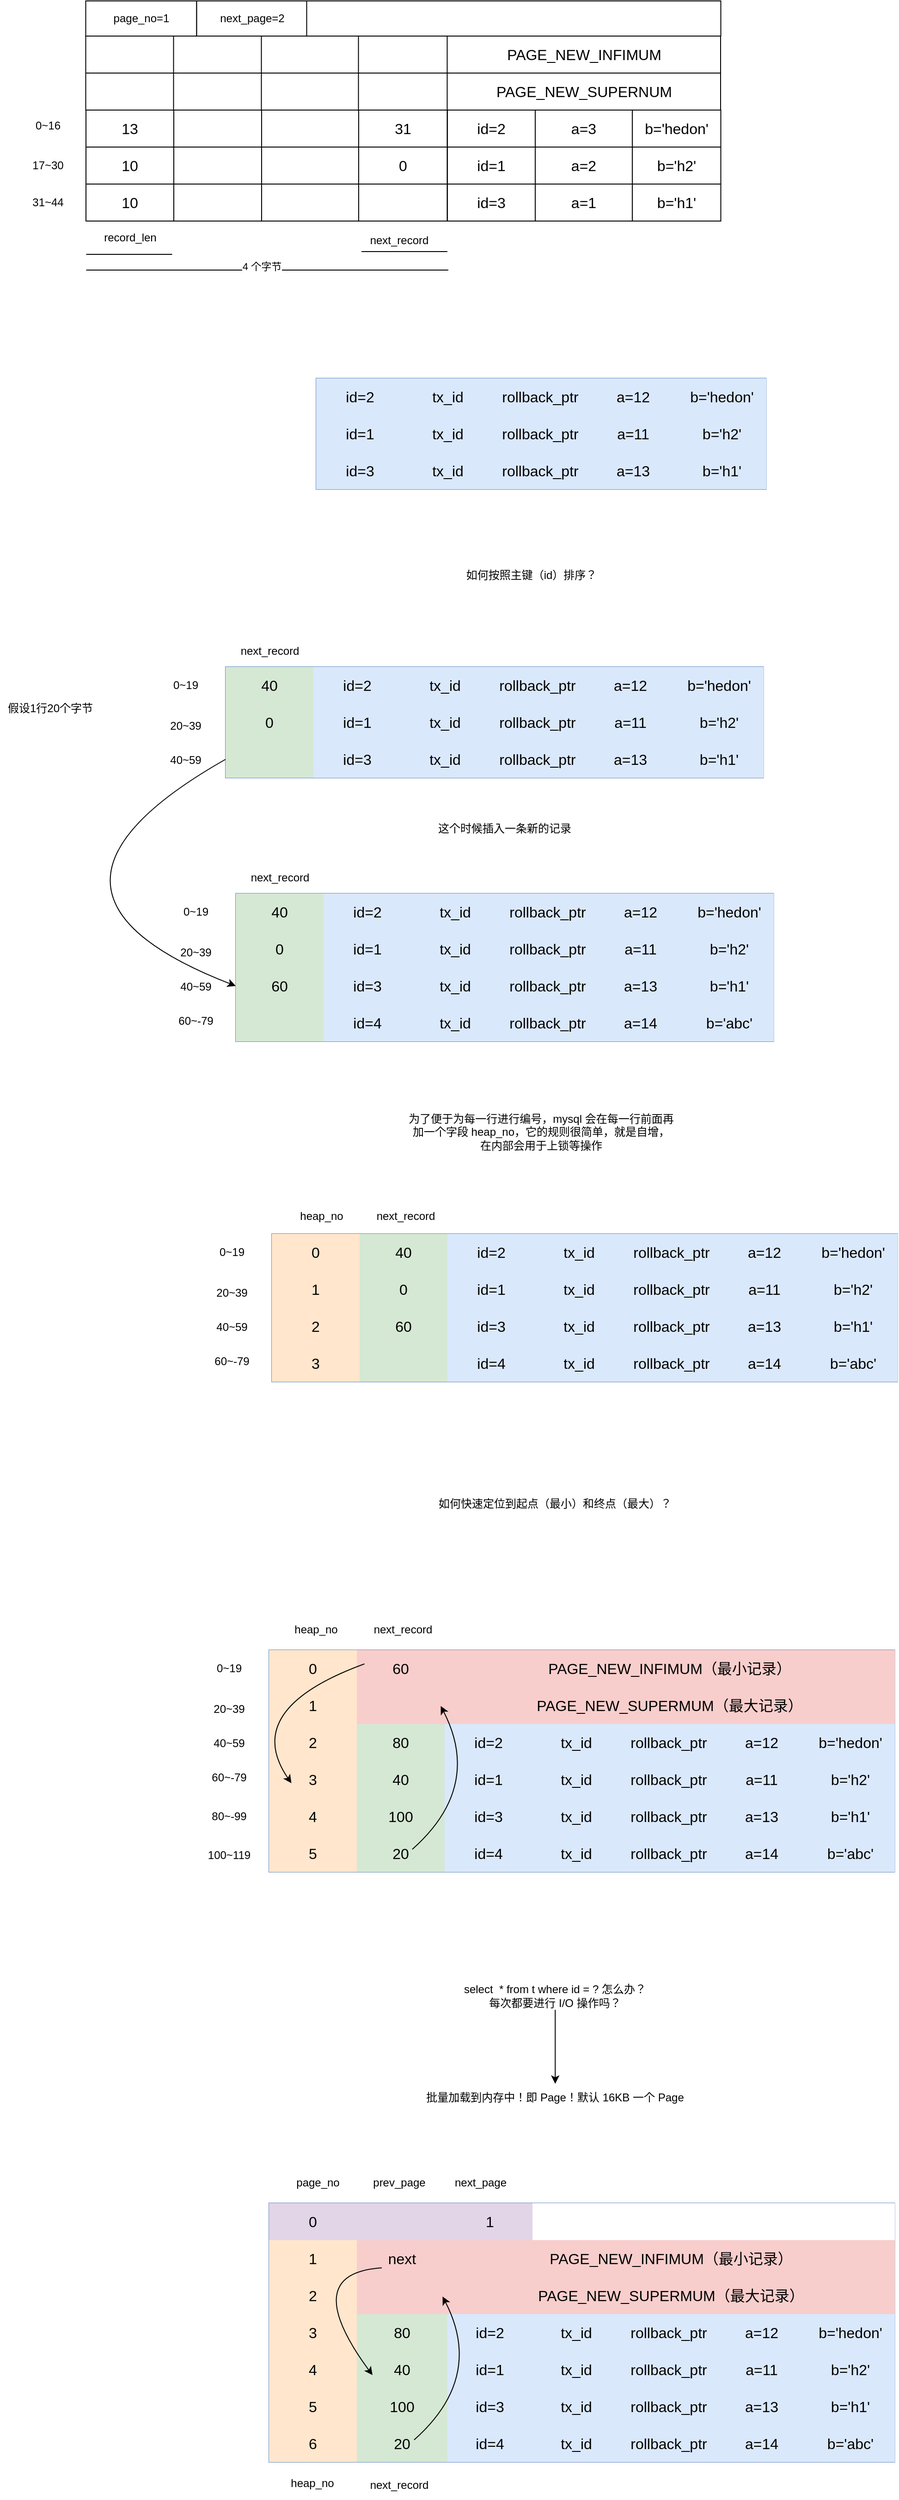 <mxfile version="26.1.0">
  <diagram name="第 1 页" id="FD6YtBpQLk_s58ASthhO">
    <mxGraphModel dx="1377" dy="619" grid="0" gridSize="10" guides="1" tooltips="1" connect="1" arrows="1" fold="1" page="0" pageScale="1" pageWidth="827" pageHeight="1169" math="0" shadow="0">
      <root>
        <mxCell id="0" />
        <mxCell id="1" parent="0" />
        <mxCell id="6RJJHpAj4XGMG_zFkrAq-14" value="" style="shape=table;startSize=0;container=1;collapsible=0;childLayout=tableLayout;fontSize=16;" vertex="1" parent="1">
          <mxGeometry x="230" y="229" width="295.75" height="120" as="geometry" />
        </mxCell>
        <mxCell id="6RJJHpAj4XGMG_zFkrAq-15" value="" style="shape=tableRow;horizontal=0;startSize=0;swimlaneHead=0;swimlaneBody=0;strokeColor=inherit;top=0;left=0;bottom=0;right=0;collapsible=0;dropTarget=0;fillColor=none;points=[[0,0.5],[1,0.5]];portConstraint=eastwest;fontSize=16;" vertex="1" parent="6RJJHpAj4XGMG_zFkrAq-14">
          <mxGeometry width="295.75" height="40" as="geometry" />
        </mxCell>
        <mxCell id="6RJJHpAj4XGMG_zFkrAq-16" value="id=2" style="shape=partialRectangle;html=1;whiteSpace=wrap;connectable=0;strokeColor=inherit;overflow=hidden;fillColor=none;top=0;left=0;bottom=0;right=0;pointerEvents=1;fontSize=16;" vertex="1" parent="6RJJHpAj4XGMG_zFkrAq-15">
          <mxGeometry width="95" height="40" as="geometry">
            <mxRectangle width="95" height="40" as="alternateBounds" />
          </mxGeometry>
        </mxCell>
        <mxCell id="6RJJHpAj4XGMG_zFkrAq-17" value="a=3" style="shape=partialRectangle;html=1;whiteSpace=wrap;connectable=0;strokeColor=inherit;overflow=hidden;fillColor=none;top=0;left=0;bottom=0;right=0;pointerEvents=1;fontSize=16;" vertex="1" parent="6RJJHpAj4XGMG_zFkrAq-15">
          <mxGeometry x="95" width="105" height="40" as="geometry">
            <mxRectangle width="105" height="40" as="alternateBounds" />
          </mxGeometry>
        </mxCell>
        <mxCell id="6RJJHpAj4XGMG_zFkrAq-18" value="b=&#39;hedon&#39;" style="shape=partialRectangle;html=1;whiteSpace=wrap;connectable=0;strokeColor=inherit;overflow=hidden;fillColor=none;top=0;left=0;bottom=0;right=0;pointerEvents=1;fontSize=16;" vertex="1" parent="6RJJHpAj4XGMG_zFkrAq-15">
          <mxGeometry x="200" width="96" height="40" as="geometry">
            <mxRectangle width="96" height="40" as="alternateBounds" />
          </mxGeometry>
        </mxCell>
        <mxCell id="6RJJHpAj4XGMG_zFkrAq-19" value="" style="shape=tableRow;horizontal=0;startSize=0;swimlaneHead=0;swimlaneBody=0;strokeColor=inherit;top=0;left=0;bottom=0;right=0;collapsible=0;dropTarget=0;fillColor=none;points=[[0,0.5],[1,0.5]];portConstraint=eastwest;fontSize=16;" vertex="1" parent="6RJJHpAj4XGMG_zFkrAq-14">
          <mxGeometry y="40" width="295.75" height="40" as="geometry" />
        </mxCell>
        <mxCell id="6RJJHpAj4XGMG_zFkrAq-20" value="id=1" style="shape=partialRectangle;html=1;whiteSpace=wrap;connectable=0;strokeColor=inherit;overflow=hidden;fillColor=none;top=0;left=0;bottom=0;right=0;pointerEvents=1;fontSize=16;" vertex="1" parent="6RJJHpAj4XGMG_zFkrAq-19">
          <mxGeometry width="95" height="40" as="geometry">
            <mxRectangle width="95" height="40" as="alternateBounds" />
          </mxGeometry>
        </mxCell>
        <mxCell id="6RJJHpAj4XGMG_zFkrAq-21" value="a=2" style="shape=partialRectangle;html=1;whiteSpace=wrap;connectable=0;strokeColor=inherit;overflow=hidden;fillColor=none;top=0;left=0;bottom=0;right=0;pointerEvents=1;fontSize=16;" vertex="1" parent="6RJJHpAj4XGMG_zFkrAq-19">
          <mxGeometry x="95" width="105" height="40" as="geometry">
            <mxRectangle width="105" height="40" as="alternateBounds" />
          </mxGeometry>
        </mxCell>
        <mxCell id="6RJJHpAj4XGMG_zFkrAq-22" value="b=&#39;h2&#39;" style="shape=partialRectangle;html=1;whiteSpace=wrap;connectable=0;strokeColor=inherit;overflow=hidden;fillColor=none;top=0;left=0;bottom=0;right=0;pointerEvents=1;fontSize=16;" vertex="1" parent="6RJJHpAj4XGMG_zFkrAq-19">
          <mxGeometry x="200" width="96" height="40" as="geometry">
            <mxRectangle width="96" height="40" as="alternateBounds" />
          </mxGeometry>
        </mxCell>
        <mxCell id="6RJJHpAj4XGMG_zFkrAq-23" value="" style="shape=tableRow;horizontal=0;startSize=0;swimlaneHead=0;swimlaneBody=0;strokeColor=inherit;top=0;left=0;bottom=0;right=0;collapsible=0;dropTarget=0;fillColor=none;points=[[0,0.5],[1,0.5]];portConstraint=eastwest;fontSize=16;" vertex="1" parent="6RJJHpAj4XGMG_zFkrAq-14">
          <mxGeometry y="80" width="295.75" height="40" as="geometry" />
        </mxCell>
        <mxCell id="6RJJHpAj4XGMG_zFkrAq-24" value="id=3" style="shape=partialRectangle;html=1;whiteSpace=wrap;connectable=0;strokeColor=inherit;overflow=hidden;fillColor=none;top=0;left=0;bottom=0;right=0;pointerEvents=1;fontSize=16;" vertex="1" parent="6RJJHpAj4XGMG_zFkrAq-23">
          <mxGeometry width="95" height="40" as="geometry">
            <mxRectangle width="95" height="40" as="alternateBounds" />
          </mxGeometry>
        </mxCell>
        <mxCell id="6RJJHpAj4XGMG_zFkrAq-25" value="a=1" style="shape=partialRectangle;html=1;whiteSpace=wrap;connectable=0;strokeColor=inherit;overflow=hidden;fillColor=none;top=0;left=0;bottom=0;right=0;pointerEvents=1;fontSize=16;" vertex="1" parent="6RJJHpAj4XGMG_zFkrAq-23">
          <mxGeometry x="95" width="105" height="40" as="geometry">
            <mxRectangle width="105" height="40" as="alternateBounds" />
          </mxGeometry>
        </mxCell>
        <mxCell id="6RJJHpAj4XGMG_zFkrAq-26" value="b=&#39;h1&#39;" style="shape=partialRectangle;html=1;whiteSpace=wrap;connectable=0;strokeColor=inherit;overflow=hidden;fillColor=none;top=0;left=0;bottom=0;right=0;pointerEvents=1;fontSize=16;" vertex="1" parent="6RJJHpAj4XGMG_zFkrAq-23">
          <mxGeometry x="200" width="96" height="40" as="geometry">
            <mxRectangle width="96" height="40" as="alternateBounds" />
          </mxGeometry>
        </mxCell>
        <mxCell id="6RJJHpAj4XGMG_zFkrAq-72" value="" style="shape=table;startSize=0;container=1;collapsible=0;childLayout=tableLayout;fontSize=16;" vertex="1" parent="1">
          <mxGeometry x="-161" y="229" width="390.75" height="120" as="geometry" />
        </mxCell>
        <mxCell id="6RJJHpAj4XGMG_zFkrAq-73" value="" style="shape=tableRow;horizontal=0;startSize=0;swimlaneHead=0;swimlaneBody=0;strokeColor=inherit;top=0;left=0;bottom=0;right=0;collapsible=0;dropTarget=0;fillColor=none;points=[[0,0.5],[1,0.5]];portConstraint=eastwest;fontSize=16;" vertex="1" parent="6RJJHpAj4XGMG_zFkrAq-72">
          <mxGeometry width="390.75" height="40" as="geometry" />
        </mxCell>
        <mxCell id="6RJJHpAj4XGMG_zFkrAq-95" value="13" style="shape=partialRectangle;html=1;whiteSpace=wrap;connectable=0;strokeColor=inherit;overflow=hidden;fillColor=none;top=0;left=0;bottom=0;right=0;pointerEvents=1;fontSize=16;" vertex="1" parent="6RJJHpAj4XGMG_zFkrAq-73">
          <mxGeometry width="95" height="40" as="geometry">
            <mxRectangle width="95" height="40" as="alternateBounds" />
          </mxGeometry>
        </mxCell>
        <mxCell id="6RJJHpAj4XGMG_zFkrAq-74" value="" style="shape=partialRectangle;html=1;whiteSpace=wrap;connectable=0;strokeColor=inherit;overflow=hidden;fillColor=none;top=0;left=0;bottom=0;right=0;pointerEvents=1;fontSize=16;" vertex="1" parent="6RJJHpAj4XGMG_zFkrAq-73">
          <mxGeometry x="95" width="95" height="40" as="geometry">
            <mxRectangle width="95" height="40" as="alternateBounds" />
          </mxGeometry>
        </mxCell>
        <mxCell id="6RJJHpAj4XGMG_zFkrAq-75" value="" style="shape=partialRectangle;html=1;whiteSpace=wrap;connectable=0;strokeColor=inherit;overflow=hidden;fillColor=none;top=0;left=0;bottom=0;right=0;pointerEvents=1;fontSize=16;" vertex="1" parent="6RJJHpAj4XGMG_zFkrAq-73">
          <mxGeometry x="190" width="105" height="40" as="geometry">
            <mxRectangle width="105" height="40" as="alternateBounds" />
          </mxGeometry>
        </mxCell>
        <mxCell id="6RJJHpAj4XGMG_zFkrAq-76" value="31" style="shape=partialRectangle;html=1;whiteSpace=wrap;connectable=0;strokeColor=inherit;overflow=hidden;fillColor=none;top=0;left=0;bottom=0;right=0;pointerEvents=1;fontSize=16;" vertex="1" parent="6RJJHpAj4XGMG_zFkrAq-73">
          <mxGeometry x="295" width="96" height="40" as="geometry">
            <mxRectangle width="96" height="40" as="alternateBounds" />
          </mxGeometry>
        </mxCell>
        <mxCell id="6RJJHpAj4XGMG_zFkrAq-77" value="" style="shape=tableRow;horizontal=0;startSize=0;swimlaneHead=0;swimlaneBody=0;strokeColor=inherit;top=0;left=0;bottom=0;right=0;collapsible=0;dropTarget=0;fillColor=none;points=[[0,0.5],[1,0.5]];portConstraint=eastwest;fontSize=16;" vertex="1" parent="6RJJHpAj4XGMG_zFkrAq-72">
          <mxGeometry y="40" width="390.75" height="40" as="geometry" />
        </mxCell>
        <mxCell id="6RJJHpAj4XGMG_zFkrAq-96" value="10" style="shape=partialRectangle;html=1;whiteSpace=wrap;connectable=0;strokeColor=inherit;overflow=hidden;fillColor=none;top=0;left=0;bottom=0;right=0;pointerEvents=1;fontSize=16;" vertex="1" parent="6RJJHpAj4XGMG_zFkrAq-77">
          <mxGeometry width="95" height="40" as="geometry">
            <mxRectangle width="95" height="40" as="alternateBounds" />
          </mxGeometry>
        </mxCell>
        <mxCell id="6RJJHpAj4XGMG_zFkrAq-78" value="" style="shape=partialRectangle;html=1;whiteSpace=wrap;connectable=0;strokeColor=inherit;overflow=hidden;fillColor=none;top=0;left=0;bottom=0;right=0;pointerEvents=1;fontSize=16;" vertex="1" parent="6RJJHpAj4XGMG_zFkrAq-77">
          <mxGeometry x="95" width="95" height="40" as="geometry">
            <mxRectangle width="95" height="40" as="alternateBounds" />
          </mxGeometry>
        </mxCell>
        <mxCell id="6RJJHpAj4XGMG_zFkrAq-79" value="" style="shape=partialRectangle;html=1;whiteSpace=wrap;connectable=0;strokeColor=inherit;overflow=hidden;fillColor=none;top=0;left=0;bottom=0;right=0;pointerEvents=1;fontSize=16;" vertex="1" parent="6RJJHpAj4XGMG_zFkrAq-77">
          <mxGeometry x="190" width="105" height="40" as="geometry">
            <mxRectangle width="105" height="40" as="alternateBounds" />
          </mxGeometry>
        </mxCell>
        <mxCell id="6RJJHpAj4XGMG_zFkrAq-80" value="0" style="shape=partialRectangle;html=1;whiteSpace=wrap;connectable=0;strokeColor=inherit;overflow=hidden;fillColor=none;top=0;left=0;bottom=0;right=0;pointerEvents=1;fontSize=16;" vertex="1" parent="6RJJHpAj4XGMG_zFkrAq-77">
          <mxGeometry x="295" width="96" height="40" as="geometry">
            <mxRectangle width="96" height="40" as="alternateBounds" />
          </mxGeometry>
        </mxCell>
        <mxCell id="6RJJHpAj4XGMG_zFkrAq-81" value="" style="shape=tableRow;horizontal=0;startSize=0;swimlaneHead=0;swimlaneBody=0;strokeColor=inherit;top=0;left=0;bottom=0;right=0;collapsible=0;dropTarget=0;fillColor=none;points=[[0,0.5],[1,0.5]];portConstraint=eastwest;fontSize=16;" vertex="1" parent="6RJJHpAj4XGMG_zFkrAq-72">
          <mxGeometry y="80" width="390.75" height="40" as="geometry" />
        </mxCell>
        <mxCell id="6RJJHpAj4XGMG_zFkrAq-97" value="10" style="shape=partialRectangle;html=1;whiteSpace=wrap;connectable=0;strokeColor=inherit;overflow=hidden;fillColor=none;top=0;left=0;bottom=0;right=0;pointerEvents=1;fontSize=16;" vertex="1" parent="6RJJHpAj4XGMG_zFkrAq-81">
          <mxGeometry width="95" height="40" as="geometry">
            <mxRectangle width="95" height="40" as="alternateBounds" />
          </mxGeometry>
        </mxCell>
        <mxCell id="6RJJHpAj4XGMG_zFkrAq-82" value="" style="shape=partialRectangle;html=1;whiteSpace=wrap;connectable=0;strokeColor=inherit;overflow=hidden;fillColor=none;top=0;left=0;bottom=0;right=0;pointerEvents=1;fontSize=16;" vertex="1" parent="6RJJHpAj4XGMG_zFkrAq-81">
          <mxGeometry x="95" width="95" height="40" as="geometry">
            <mxRectangle width="95" height="40" as="alternateBounds" />
          </mxGeometry>
        </mxCell>
        <mxCell id="6RJJHpAj4XGMG_zFkrAq-83" value="" style="shape=partialRectangle;html=1;whiteSpace=wrap;connectable=0;strokeColor=inherit;overflow=hidden;fillColor=none;top=0;left=0;bottom=0;right=0;pointerEvents=1;fontSize=16;" vertex="1" parent="6RJJHpAj4XGMG_zFkrAq-81">
          <mxGeometry x="190" width="105" height="40" as="geometry">
            <mxRectangle width="105" height="40" as="alternateBounds" />
          </mxGeometry>
        </mxCell>
        <mxCell id="6RJJHpAj4XGMG_zFkrAq-84" value="" style="shape=partialRectangle;html=1;whiteSpace=wrap;connectable=0;strokeColor=inherit;overflow=hidden;fillColor=none;top=0;left=0;bottom=0;right=0;pointerEvents=1;fontSize=16;" vertex="1" parent="6RJJHpAj4XGMG_zFkrAq-81">
          <mxGeometry x="295" width="96" height="40" as="geometry">
            <mxRectangle width="96" height="40" as="alternateBounds" />
          </mxGeometry>
        </mxCell>
        <mxCell id="6RJJHpAj4XGMG_zFkrAq-98" value="record_len" style="text;html=1;align=center;verticalAlign=middle;whiteSpace=wrap;rounded=0;" vertex="1" parent="1">
          <mxGeometry x="-142.75" y="352" width="60" height="30" as="geometry" />
        </mxCell>
        <mxCell id="6RJJHpAj4XGMG_zFkrAq-100" value="" style="endArrow=none;html=1;rounded=0;" edge="1" parent="1">
          <mxGeometry width="50" height="50" relative="1" as="geometry">
            <mxPoint x="-160.75" y="402" as="sourcePoint" />
            <mxPoint x="231" y="402" as="targetPoint" />
          </mxGeometry>
        </mxCell>
        <mxCell id="6RJJHpAj4XGMG_zFkrAq-103" value="4 个字节" style="edgeLabel;html=1;align=center;verticalAlign=middle;resizable=0;points=[];" vertex="1" connectable="0" parent="6RJJHpAj4XGMG_zFkrAq-100">
          <mxGeometry x="-0.036" y="4" relative="1" as="geometry">
            <mxPoint as="offset" />
          </mxGeometry>
        </mxCell>
        <mxCell id="6RJJHpAj4XGMG_zFkrAq-104" value="" style="endArrow=none;html=1;rounded=0;" edge="1" parent="1">
          <mxGeometry width="50" height="50" relative="1" as="geometry">
            <mxPoint x="-160.75" y="385" as="sourcePoint" />
            <mxPoint x="-67.75" y="385" as="targetPoint" />
          </mxGeometry>
        </mxCell>
        <mxCell id="6RJJHpAj4XGMG_zFkrAq-105" value="0~16" style="text;html=1;align=center;verticalAlign=middle;whiteSpace=wrap;rounded=0;" vertex="1" parent="1">
          <mxGeometry x="-232" y="231" width="60" height="30" as="geometry" />
        </mxCell>
        <mxCell id="6RJJHpAj4XGMG_zFkrAq-106" value="17~30" style="text;html=1;align=center;verticalAlign=middle;whiteSpace=wrap;rounded=0;" vertex="1" parent="1">
          <mxGeometry x="-232" y="274" width="60" height="30" as="geometry" />
        </mxCell>
        <mxCell id="6RJJHpAj4XGMG_zFkrAq-107" value="31~44" style="text;html=1;align=center;verticalAlign=middle;whiteSpace=wrap;rounded=0;" vertex="1" parent="1">
          <mxGeometry x="-232" y="314" width="60" height="30" as="geometry" />
        </mxCell>
        <mxCell id="6RJJHpAj4XGMG_zFkrAq-108" value="next_record" style="text;html=1;align=center;verticalAlign=middle;whiteSpace=wrap;rounded=0;" vertex="1" parent="1">
          <mxGeometry x="148.25" y="355" width="60" height="30" as="geometry" />
        </mxCell>
        <mxCell id="6RJJHpAj4XGMG_zFkrAq-109" value="" style="endArrow=none;html=1;rounded=0;" edge="1" parent="1">
          <mxGeometry width="50" height="50" relative="1" as="geometry">
            <mxPoint x="137" y="382" as="sourcePoint" />
            <mxPoint x="230" y="382" as="targetPoint" />
          </mxGeometry>
        </mxCell>
        <mxCell id="6RJJHpAj4XGMG_zFkrAq-110" value="page_no=1" style="rounded=0;whiteSpace=wrap;html=1;" vertex="1" parent="1">
          <mxGeometry x="-161.25" y="111" width="120" height="38" as="geometry" />
        </mxCell>
        <mxCell id="6RJJHpAj4XGMG_zFkrAq-111" value="next_page=2" style="rounded=0;whiteSpace=wrap;html=1;" vertex="1" parent="1">
          <mxGeometry x="-41.25" y="111" width="120" height="38" as="geometry" />
        </mxCell>
        <mxCell id="6RJJHpAj4XGMG_zFkrAq-112" value="" style="rounded=0;whiteSpace=wrap;html=1;" vertex="1" parent="1">
          <mxGeometry x="77.75" y="111" width="448" height="38" as="geometry" />
        </mxCell>
        <mxCell id="6RJJHpAj4XGMG_zFkrAq-143" value="" style="shape=table;startSize=0;container=1;collapsible=0;childLayout=tableLayout;fontSize=16;" vertex="1" parent="1">
          <mxGeometry x="-161.25" y="149" width="686.75" height="80" as="geometry" />
        </mxCell>
        <mxCell id="6RJJHpAj4XGMG_zFkrAq-144" value="" style="shape=tableRow;horizontal=0;startSize=0;swimlaneHead=0;swimlaneBody=0;strokeColor=inherit;top=0;left=0;bottom=0;right=0;collapsible=0;dropTarget=0;fillColor=none;points=[[0,0.5],[1,0.5]];portConstraint=eastwest;fontSize=16;" vertex="1" parent="6RJJHpAj4XGMG_zFkrAq-143">
          <mxGeometry width="686.75" height="40" as="geometry" />
        </mxCell>
        <mxCell id="6RJJHpAj4XGMG_zFkrAq-145" value="" style="shape=partialRectangle;html=1;whiteSpace=wrap;connectable=0;strokeColor=inherit;overflow=hidden;fillColor=none;top=0;left=0;bottom=0;right=0;pointerEvents=1;fontSize=16;" vertex="1" parent="6RJJHpAj4XGMG_zFkrAq-144">
          <mxGeometry width="95" height="40" as="geometry">
            <mxRectangle width="95" height="40" as="alternateBounds" />
          </mxGeometry>
        </mxCell>
        <mxCell id="6RJJHpAj4XGMG_zFkrAq-146" value="" style="shape=partialRectangle;html=1;whiteSpace=wrap;connectable=0;strokeColor=inherit;overflow=hidden;fillColor=none;top=0;left=0;bottom=0;right=0;pointerEvents=1;fontSize=16;" vertex="1" parent="6RJJHpAj4XGMG_zFkrAq-144">
          <mxGeometry x="95" width="95" height="40" as="geometry">
            <mxRectangle width="95" height="40" as="alternateBounds" />
          </mxGeometry>
        </mxCell>
        <mxCell id="6RJJHpAj4XGMG_zFkrAq-147" value="" style="shape=partialRectangle;html=1;whiteSpace=wrap;connectable=0;strokeColor=inherit;overflow=hidden;fillColor=none;top=0;left=0;bottom=0;right=0;pointerEvents=1;fontSize=16;" vertex="1" parent="6RJJHpAj4XGMG_zFkrAq-144">
          <mxGeometry x="190" width="105" height="40" as="geometry">
            <mxRectangle width="105" height="40" as="alternateBounds" />
          </mxGeometry>
        </mxCell>
        <mxCell id="6RJJHpAj4XGMG_zFkrAq-148" value="" style="shape=partialRectangle;html=1;whiteSpace=wrap;connectable=0;strokeColor=inherit;overflow=hidden;fillColor=none;top=0;left=0;bottom=0;right=0;pointerEvents=1;fontSize=16;" vertex="1" parent="6RJJHpAj4XGMG_zFkrAq-144">
          <mxGeometry x="295" width="96" height="40" as="geometry">
            <mxRectangle width="96" height="40" as="alternateBounds" />
          </mxGeometry>
        </mxCell>
        <mxCell id="6RJJHpAj4XGMG_zFkrAq-159" value="PAGE_NEW_INFIMUM" style="shape=partialRectangle;html=1;whiteSpace=wrap;connectable=0;strokeColor=inherit;overflow=hidden;fillColor=none;top=0;left=0;bottom=0;right=0;pointerEvents=1;fontSize=16;rowspan=1;colspan=3;" vertex="1" parent="6RJJHpAj4XGMG_zFkrAq-144">
          <mxGeometry x="391" width="296" height="40" as="geometry">
            <mxRectangle width="95" height="40" as="alternateBounds" />
          </mxGeometry>
        </mxCell>
        <mxCell id="6RJJHpAj4XGMG_zFkrAq-161" style="shape=partialRectangle;html=1;whiteSpace=wrap;connectable=0;strokeColor=inherit;overflow=hidden;fillColor=none;top=0;left=0;bottom=0;right=0;pointerEvents=1;fontSize=16;" vertex="1" visible="0" parent="6RJJHpAj4XGMG_zFkrAq-144">
          <mxGeometry x="486" width="106" height="40" as="geometry">
            <mxRectangle width="106" height="40" as="alternateBounds" />
          </mxGeometry>
        </mxCell>
        <mxCell id="6RJJHpAj4XGMG_zFkrAq-163" style="shape=partialRectangle;html=1;whiteSpace=wrap;connectable=0;strokeColor=inherit;overflow=hidden;fillColor=none;top=0;left=0;bottom=0;right=0;pointerEvents=1;fontSize=16;" vertex="1" visible="0" parent="6RJJHpAj4XGMG_zFkrAq-144">
          <mxGeometry x="592" width="95" height="40" as="geometry">
            <mxRectangle width="95" height="40" as="alternateBounds" />
          </mxGeometry>
        </mxCell>
        <mxCell id="6RJJHpAj4XGMG_zFkrAq-149" value="" style="shape=tableRow;horizontal=0;startSize=0;swimlaneHead=0;swimlaneBody=0;strokeColor=inherit;top=0;left=0;bottom=0;right=0;collapsible=0;dropTarget=0;fillColor=none;points=[[0,0.5],[1,0.5]];portConstraint=eastwest;fontSize=16;" vertex="1" parent="6RJJHpAj4XGMG_zFkrAq-143">
          <mxGeometry y="40" width="686.75" height="40" as="geometry" />
        </mxCell>
        <mxCell id="6RJJHpAj4XGMG_zFkrAq-150" value="" style="shape=partialRectangle;html=1;whiteSpace=wrap;connectable=0;strokeColor=inherit;overflow=hidden;fillColor=none;top=0;left=0;bottom=0;right=0;pointerEvents=1;fontSize=16;" vertex="1" parent="6RJJHpAj4XGMG_zFkrAq-149">
          <mxGeometry width="95" height="40" as="geometry">
            <mxRectangle width="95" height="40" as="alternateBounds" />
          </mxGeometry>
        </mxCell>
        <mxCell id="6RJJHpAj4XGMG_zFkrAq-151" value="" style="shape=partialRectangle;html=1;whiteSpace=wrap;connectable=0;strokeColor=inherit;overflow=hidden;fillColor=none;top=0;left=0;bottom=0;right=0;pointerEvents=1;fontSize=16;" vertex="1" parent="6RJJHpAj4XGMG_zFkrAq-149">
          <mxGeometry x="95" width="95" height="40" as="geometry">
            <mxRectangle width="95" height="40" as="alternateBounds" />
          </mxGeometry>
        </mxCell>
        <mxCell id="6RJJHpAj4XGMG_zFkrAq-152" value="" style="shape=partialRectangle;html=1;whiteSpace=wrap;connectable=0;strokeColor=inherit;overflow=hidden;fillColor=none;top=0;left=0;bottom=0;right=0;pointerEvents=1;fontSize=16;" vertex="1" parent="6RJJHpAj4XGMG_zFkrAq-149">
          <mxGeometry x="190" width="105" height="40" as="geometry">
            <mxRectangle width="105" height="40" as="alternateBounds" />
          </mxGeometry>
        </mxCell>
        <mxCell id="6RJJHpAj4XGMG_zFkrAq-153" value="" style="shape=partialRectangle;html=1;whiteSpace=wrap;connectable=0;strokeColor=inherit;overflow=hidden;fillColor=none;top=0;left=0;bottom=0;right=0;pointerEvents=1;fontSize=16;" vertex="1" parent="6RJJHpAj4XGMG_zFkrAq-149">
          <mxGeometry x="295" width="96" height="40" as="geometry">
            <mxRectangle width="96" height="40" as="alternateBounds" />
          </mxGeometry>
        </mxCell>
        <mxCell id="6RJJHpAj4XGMG_zFkrAq-160" value="PAGE_NEW_SUPERNUM" style="shape=partialRectangle;html=1;whiteSpace=wrap;connectable=0;strokeColor=inherit;overflow=hidden;fillColor=none;top=0;left=0;bottom=0;right=0;pointerEvents=1;fontSize=16;rowspan=1;colspan=3;" vertex="1" parent="6RJJHpAj4XGMG_zFkrAq-149">
          <mxGeometry x="391" width="296" height="40" as="geometry">
            <mxRectangle width="95" height="40" as="alternateBounds" />
          </mxGeometry>
        </mxCell>
        <mxCell id="6RJJHpAj4XGMG_zFkrAq-162" style="shape=partialRectangle;html=1;whiteSpace=wrap;connectable=0;strokeColor=inherit;overflow=hidden;fillColor=none;top=0;left=0;bottom=0;right=0;pointerEvents=1;fontSize=16;" vertex="1" visible="0" parent="6RJJHpAj4XGMG_zFkrAq-149">
          <mxGeometry x="486" width="106" height="40" as="geometry">
            <mxRectangle width="106" height="40" as="alternateBounds" />
          </mxGeometry>
        </mxCell>
        <mxCell id="6RJJHpAj4XGMG_zFkrAq-164" style="shape=partialRectangle;html=1;whiteSpace=wrap;connectable=0;strokeColor=inherit;overflow=hidden;fillColor=none;top=0;left=0;bottom=0;right=0;pointerEvents=1;fontSize=16;" vertex="1" visible="0" parent="6RJJHpAj4XGMG_zFkrAq-149">
          <mxGeometry x="592" width="95" height="40" as="geometry">
            <mxRectangle width="95" height="40" as="alternateBounds" />
          </mxGeometry>
        </mxCell>
        <mxCell id="6RJJHpAj4XGMG_zFkrAq-165" value="" style="shape=table;startSize=0;container=1;collapsible=0;childLayout=tableLayout;fontSize=16;fillColor=none;strokeColor=#6c8ebf;swimlaneLine=1;swimlaneFillColor=none;" vertex="1" parent="1">
          <mxGeometry x="88" y="519" width="486.75" height="120" as="geometry" />
        </mxCell>
        <mxCell id="6RJJHpAj4XGMG_zFkrAq-166" value="" style="shape=tableRow;horizontal=0;startSize=0;swimlaneHead=0;swimlaneBody=0;strokeColor=#6c8ebf;top=0;left=0;bottom=0;right=0;collapsible=0;dropTarget=0;fillColor=none;points=[[0,0.5],[1,0.5]];portConstraint=eastwest;fontSize=16;swimlaneLine=1;swimlaneFillColor=none;" vertex="1" parent="6RJJHpAj4XGMG_zFkrAq-165">
          <mxGeometry width="486.75" height="40" as="geometry" />
        </mxCell>
        <mxCell id="6RJJHpAj4XGMG_zFkrAq-167" value="id=2" style="shape=partialRectangle;html=1;whiteSpace=wrap;connectable=0;strokeColor=#6c8ebf;overflow=hidden;fillColor=#dae8fc;top=0;left=0;bottom=0;right=0;pointerEvents=1;fontSize=16;swimlaneLine=1;swimlaneFillColor=none;" vertex="1" parent="6RJJHpAj4XGMG_zFkrAq-166">
          <mxGeometry width="95" height="40" as="geometry">
            <mxRectangle width="95" height="40" as="alternateBounds" />
          </mxGeometry>
        </mxCell>
        <mxCell id="6RJJHpAj4XGMG_zFkrAq-168" value="tx_id" style="shape=partialRectangle;html=1;whiteSpace=wrap;connectable=0;strokeColor=#6c8ebf;overflow=hidden;fillColor=#dae8fc;top=0;left=0;bottom=0;right=0;pointerEvents=1;fontSize=16;swimlaneLine=1;swimlaneFillColor=none;" vertex="1" parent="6RJJHpAj4XGMG_zFkrAq-166">
          <mxGeometry x="95" width="95" height="40" as="geometry">
            <mxRectangle width="95" height="40" as="alternateBounds" />
          </mxGeometry>
        </mxCell>
        <mxCell id="6RJJHpAj4XGMG_zFkrAq-169" value="rollback_ptr" style="shape=partialRectangle;html=1;whiteSpace=wrap;connectable=0;strokeColor=#6c8ebf;overflow=hidden;fillColor=#dae8fc;top=0;left=0;bottom=0;right=0;pointerEvents=1;fontSize=16;swimlaneLine=1;swimlaneFillColor=none;" vertex="1" parent="6RJJHpAj4XGMG_zFkrAq-166">
          <mxGeometry x="190" width="105" height="40" as="geometry">
            <mxRectangle width="105" height="40" as="alternateBounds" />
          </mxGeometry>
        </mxCell>
        <mxCell id="6RJJHpAj4XGMG_zFkrAq-170" value="a=12" style="shape=partialRectangle;html=1;whiteSpace=wrap;connectable=0;strokeColor=#6c8ebf;overflow=hidden;fillColor=#dae8fc;top=0;left=0;bottom=0;right=0;pointerEvents=1;fontSize=16;swimlaneLine=1;swimlaneFillColor=none;" vertex="1" parent="6RJJHpAj4XGMG_zFkrAq-166">
          <mxGeometry x="295" width="96" height="40" as="geometry">
            <mxRectangle width="96" height="40" as="alternateBounds" />
          </mxGeometry>
        </mxCell>
        <mxCell id="6RJJHpAj4XGMG_zFkrAq-181" value="b=&#39;hedon&#39;" style="shape=partialRectangle;html=1;whiteSpace=wrap;connectable=0;strokeColor=#6c8ebf;overflow=hidden;fillColor=#dae8fc;top=0;left=0;bottom=0;right=0;pointerEvents=1;fontSize=16;swimlaneLine=1;swimlaneFillColor=none;" vertex="1" parent="6RJJHpAj4XGMG_zFkrAq-166">
          <mxGeometry x="391" width="96" height="40" as="geometry">
            <mxRectangle width="96" height="40" as="alternateBounds" />
          </mxGeometry>
        </mxCell>
        <mxCell id="6RJJHpAj4XGMG_zFkrAq-171" value="" style="shape=tableRow;horizontal=0;startSize=0;swimlaneHead=0;swimlaneBody=0;strokeColor=#6c8ebf;top=0;left=0;bottom=0;right=0;collapsible=0;dropTarget=0;fillColor=none;points=[[0,0.5],[1,0.5]];portConstraint=eastwest;fontSize=16;swimlaneLine=1;swimlaneFillColor=none;" vertex="1" parent="6RJJHpAj4XGMG_zFkrAq-165">
          <mxGeometry y="40" width="486.75" height="40" as="geometry" />
        </mxCell>
        <mxCell id="6RJJHpAj4XGMG_zFkrAq-172" value="id=1" style="shape=partialRectangle;html=1;whiteSpace=wrap;connectable=0;strokeColor=#6c8ebf;overflow=hidden;fillColor=#dae8fc;top=0;left=0;bottom=0;right=0;pointerEvents=1;fontSize=16;swimlaneLine=1;swimlaneFillColor=none;" vertex="1" parent="6RJJHpAj4XGMG_zFkrAq-171">
          <mxGeometry width="95" height="40" as="geometry">
            <mxRectangle width="95" height="40" as="alternateBounds" />
          </mxGeometry>
        </mxCell>
        <mxCell id="6RJJHpAj4XGMG_zFkrAq-173" value="tx_id" style="shape=partialRectangle;html=1;whiteSpace=wrap;connectable=0;strokeColor=#6c8ebf;overflow=hidden;fillColor=#dae8fc;top=0;left=0;bottom=0;right=0;pointerEvents=1;fontSize=16;swimlaneLine=1;swimlaneFillColor=none;" vertex="1" parent="6RJJHpAj4XGMG_zFkrAq-171">
          <mxGeometry x="95" width="95" height="40" as="geometry">
            <mxRectangle width="95" height="40" as="alternateBounds" />
          </mxGeometry>
        </mxCell>
        <mxCell id="6RJJHpAj4XGMG_zFkrAq-174" value="rollback_ptr" style="shape=partialRectangle;html=1;whiteSpace=wrap;connectable=0;strokeColor=#6c8ebf;overflow=hidden;fillColor=#dae8fc;top=0;left=0;bottom=0;right=0;pointerEvents=1;fontSize=16;swimlaneLine=1;swimlaneFillColor=none;" vertex="1" parent="6RJJHpAj4XGMG_zFkrAq-171">
          <mxGeometry x="190" width="105" height="40" as="geometry">
            <mxRectangle width="105" height="40" as="alternateBounds" />
          </mxGeometry>
        </mxCell>
        <mxCell id="6RJJHpAj4XGMG_zFkrAq-175" value="a=11" style="shape=partialRectangle;html=1;whiteSpace=wrap;connectable=0;strokeColor=#6c8ebf;overflow=hidden;fillColor=#dae8fc;top=0;left=0;bottom=0;right=0;pointerEvents=1;fontSize=16;swimlaneLine=1;swimlaneFillColor=none;" vertex="1" parent="6RJJHpAj4XGMG_zFkrAq-171">
          <mxGeometry x="295" width="96" height="40" as="geometry">
            <mxRectangle width="96" height="40" as="alternateBounds" />
          </mxGeometry>
        </mxCell>
        <mxCell id="6RJJHpAj4XGMG_zFkrAq-182" value="b=&#39;h2&#39;" style="shape=partialRectangle;html=1;whiteSpace=wrap;connectable=0;strokeColor=#6c8ebf;overflow=hidden;fillColor=#dae8fc;top=0;left=0;bottom=0;right=0;pointerEvents=1;fontSize=16;swimlaneLine=1;swimlaneFillColor=none;" vertex="1" parent="6RJJHpAj4XGMG_zFkrAq-171">
          <mxGeometry x="391" width="96" height="40" as="geometry">
            <mxRectangle width="96" height="40" as="alternateBounds" />
          </mxGeometry>
        </mxCell>
        <mxCell id="6RJJHpAj4XGMG_zFkrAq-176" value="" style="shape=tableRow;horizontal=0;startSize=0;swimlaneHead=0;swimlaneBody=0;strokeColor=#6c8ebf;top=0;left=0;bottom=0;right=0;collapsible=0;dropTarget=0;fillColor=none;points=[[0,0.5],[1,0.5]];portConstraint=eastwest;fontSize=16;swimlaneLine=1;swimlaneFillColor=none;" vertex="1" parent="6RJJHpAj4XGMG_zFkrAq-165">
          <mxGeometry y="80" width="486.75" height="40" as="geometry" />
        </mxCell>
        <mxCell id="6RJJHpAj4XGMG_zFkrAq-177" value="id=3" style="shape=partialRectangle;html=1;whiteSpace=wrap;connectable=0;strokeColor=#6c8ebf;overflow=hidden;fillColor=#dae8fc;top=0;left=0;bottom=0;right=0;pointerEvents=1;fontSize=16;swimlaneLine=1;swimlaneFillColor=none;" vertex="1" parent="6RJJHpAj4XGMG_zFkrAq-176">
          <mxGeometry width="95" height="40" as="geometry">
            <mxRectangle width="95" height="40" as="alternateBounds" />
          </mxGeometry>
        </mxCell>
        <mxCell id="6RJJHpAj4XGMG_zFkrAq-178" value="tx_id" style="shape=partialRectangle;html=1;whiteSpace=wrap;connectable=0;strokeColor=#6c8ebf;overflow=hidden;fillColor=#dae8fc;top=0;left=0;bottom=0;right=0;pointerEvents=1;fontSize=16;swimlaneLine=1;swimlaneFillColor=none;" vertex="1" parent="6RJJHpAj4XGMG_zFkrAq-176">
          <mxGeometry x="95" width="95" height="40" as="geometry">
            <mxRectangle width="95" height="40" as="alternateBounds" />
          </mxGeometry>
        </mxCell>
        <mxCell id="6RJJHpAj4XGMG_zFkrAq-179" value="rollback_ptr" style="shape=partialRectangle;html=1;whiteSpace=wrap;connectable=0;strokeColor=#6c8ebf;overflow=hidden;fillColor=#dae8fc;top=0;left=0;bottom=0;right=0;pointerEvents=1;fontSize=16;swimlaneLine=1;swimlaneFillColor=none;" vertex="1" parent="6RJJHpAj4XGMG_zFkrAq-176">
          <mxGeometry x="190" width="105" height="40" as="geometry">
            <mxRectangle width="105" height="40" as="alternateBounds" />
          </mxGeometry>
        </mxCell>
        <mxCell id="6RJJHpAj4XGMG_zFkrAq-180" value="a=13" style="shape=partialRectangle;html=1;whiteSpace=wrap;connectable=0;strokeColor=#6c8ebf;overflow=hidden;fillColor=#dae8fc;top=0;left=0;bottom=0;right=0;pointerEvents=1;fontSize=16;swimlaneLine=1;swimlaneFillColor=none;" vertex="1" parent="6RJJHpAj4XGMG_zFkrAq-176">
          <mxGeometry x="295" width="96" height="40" as="geometry">
            <mxRectangle width="96" height="40" as="alternateBounds" />
          </mxGeometry>
        </mxCell>
        <mxCell id="6RJJHpAj4XGMG_zFkrAq-183" value="b=&#39;h1&#39;" style="shape=partialRectangle;html=1;whiteSpace=wrap;connectable=0;strokeColor=#6c8ebf;overflow=hidden;fillColor=#dae8fc;top=0;left=0;bottom=0;right=0;pointerEvents=1;fontSize=16;swimlaneLine=1;swimlaneFillColor=none;" vertex="1" parent="6RJJHpAj4XGMG_zFkrAq-176">
          <mxGeometry x="391" width="96" height="40" as="geometry">
            <mxRectangle width="96" height="40" as="alternateBounds" />
          </mxGeometry>
        </mxCell>
        <mxCell id="6RJJHpAj4XGMG_zFkrAq-214" value="如何按照主键（id）排序？" style="text;html=1;align=center;verticalAlign=middle;whiteSpace=wrap;rounded=0;" vertex="1" parent="1">
          <mxGeometry x="210" y="717" width="222" height="30" as="geometry" />
        </mxCell>
        <mxCell id="6RJJHpAj4XGMG_zFkrAq-215" value="" style="shape=table;startSize=0;container=1;collapsible=0;childLayout=tableLayout;fontSize=16;fillColor=none;strokeColor=#6c8ebf;swimlaneLine=1;swimlaneFillColor=none;" vertex="1" parent="1">
          <mxGeometry x="-10" y="831" width="581.75" height="120" as="geometry" />
        </mxCell>
        <mxCell id="6RJJHpAj4XGMG_zFkrAq-216" value="" style="shape=tableRow;horizontal=0;startSize=0;swimlaneHead=0;swimlaneBody=0;strokeColor=#6c8ebf;top=0;left=0;bottom=0;right=0;collapsible=0;dropTarget=0;fillColor=none;points=[[0,0.5],[1,0.5]];portConstraint=eastwest;fontSize=16;swimlaneLine=1;swimlaneFillColor=none;" vertex="1" parent="6RJJHpAj4XGMG_zFkrAq-215">
          <mxGeometry width="581.75" height="40" as="geometry" />
        </mxCell>
        <mxCell id="6RJJHpAj4XGMG_zFkrAq-237" value="40" style="shape=partialRectangle;html=1;whiteSpace=wrap;connectable=0;strokeColor=#82b366;overflow=hidden;fillColor=#d5e8d4;top=0;left=0;bottom=0;right=0;pointerEvents=1;fontSize=16;swimlaneLine=1;swimlaneFillColor=none;" vertex="1" parent="6RJJHpAj4XGMG_zFkrAq-216">
          <mxGeometry width="95" height="40" as="geometry">
            <mxRectangle width="95" height="40" as="alternateBounds" />
          </mxGeometry>
        </mxCell>
        <mxCell id="6RJJHpAj4XGMG_zFkrAq-217" value="id=2" style="shape=partialRectangle;html=1;whiteSpace=wrap;connectable=0;strokeColor=#6c8ebf;overflow=hidden;fillColor=#dae8fc;top=0;left=0;bottom=0;right=0;pointerEvents=1;fontSize=16;swimlaneLine=1;swimlaneFillColor=none;" vertex="1" parent="6RJJHpAj4XGMG_zFkrAq-216">
          <mxGeometry x="95" width="95" height="40" as="geometry">
            <mxRectangle width="95" height="40" as="alternateBounds" />
          </mxGeometry>
        </mxCell>
        <mxCell id="6RJJHpAj4XGMG_zFkrAq-218" value="tx_id" style="shape=partialRectangle;html=1;whiteSpace=wrap;connectable=0;strokeColor=#6c8ebf;overflow=hidden;fillColor=#dae8fc;top=0;left=0;bottom=0;right=0;pointerEvents=1;fontSize=16;swimlaneLine=1;swimlaneFillColor=none;" vertex="1" parent="6RJJHpAj4XGMG_zFkrAq-216">
          <mxGeometry x="190" width="95" height="40" as="geometry">
            <mxRectangle width="95" height="40" as="alternateBounds" />
          </mxGeometry>
        </mxCell>
        <mxCell id="6RJJHpAj4XGMG_zFkrAq-219" value="rollback_ptr" style="shape=partialRectangle;html=1;whiteSpace=wrap;connectable=0;strokeColor=#6c8ebf;overflow=hidden;fillColor=#dae8fc;top=0;left=0;bottom=0;right=0;pointerEvents=1;fontSize=16;swimlaneLine=1;swimlaneFillColor=none;" vertex="1" parent="6RJJHpAj4XGMG_zFkrAq-216">
          <mxGeometry x="285" width="105" height="40" as="geometry">
            <mxRectangle width="105" height="40" as="alternateBounds" />
          </mxGeometry>
        </mxCell>
        <mxCell id="6RJJHpAj4XGMG_zFkrAq-220" value="a=12" style="shape=partialRectangle;html=1;whiteSpace=wrap;connectable=0;strokeColor=#6c8ebf;overflow=hidden;fillColor=#dae8fc;top=0;left=0;bottom=0;right=0;pointerEvents=1;fontSize=16;swimlaneLine=1;swimlaneFillColor=none;" vertex="1" parent="6RJJHpAj4XGMG_zFkrAq-216">
          <mxGeometry x="390" width="96" height="40" as="geometry">
            <mxRectangle width="96" height="40" as="alternateBounds" />
          </mxGeometry>
        </mxCell>
        <mxCell id="6RJJHpAj4XGMG_zFkrAq-221" value="b=&#39;hedon&#39;" style="shape=partialRectangle;html=1;whiteSpace=wrap;connectable=0;strokeColor=#6c8ebf;overflow=hidden;fillColor=#dae8fc;top=0;left=0;bottom=0;right=0;pointerEvents=1;fontSize=16;swimlaneLine=1;swimlaneFillColor=none;" vertex="1" parent="6RJJHpAj4XGMG_zFkrAq-216">
          <mxGeometry x="486" width="96" height="40" as="geometry">
            <mxRectangle width="96" height="40" as="alternateBounds" />
          </mxGeometry>
        </mxCell>
        <mxCell id="6RJJHpAj4XGMG_zFkrAq-222" value="" style="shape=tableRow;horizontal=0;startSize=0;swimlaneHead=0;swimlaneBody=0;strokeColor=#6c8ebf;top=0;left=0;bottom=0;right=0;collapsible=0;dropTarget=0;fillColor=none;points=[[0,0.5],[1,0.5]];portConstraint=eastwest;fontSize=16;swimlaneLine=1;swimlaneFillColor=none;" vertex="1" parent="6RJJHpAj4XGMG_zFkrAq-215">
          <mxGeometry y="40" width="581.75" height="40" as="geometry" />
        </mxCell>
        <mxCell id="6RJJHpAj4XGMG_zFkrAq-238" value="0" style="shape=partialRectangle;html=1;whiteSpace=wrap;connectable=0;strokeColor=#82b366;overflow=hidden;fillColor=#d5e8d4;top=0;left=0;bottom=0;right=0;pointerEvents=1;fontSize=16;swimlaneLine=1;swimlaneFillColor=none;" vertex="1" parent="6RJJHpAj4XGMG_zFkrAq-222">
          <mxGeometry width="95" height="40" as="geometry">
            <mxRectangle width="95" height="40" as="alternateBounds" />
          </mxGeometry>
        </mxCell>
        <mxCell id="6RJJHpAj4XGMG_zFkrAq-223" value="id=1" style="shape=partialRectangle;html=1;whiteSpace=wrap;connectable=0;strokeColor=#6c8ebf;overflow=hidden;fillColor=#dae8fc;top=0;left=0;bottom=0;right=0;pointerEvents=1;fontSize=16;swimlaneLine=1;swimlaneFillColor=none;" vertex="1" parent="6RJJHpAj4XGMG_zFkrAq-222">
          <mxGeometry x="95" width="95" height="40" as="geometry">
            <mxRectangle width="95" height="40" as="alternateBounds" />
          </mxGeometry>
        </mxCell>
        <mxCell id="6RJJHpAj4XGMG_zFkrAq-224" value="tx_id" style="shape=partialRectangle;html=1;whiteSpace=wrap;connectable=0;strokeColor=#6c8ebf;overflow=hidden;fillColor=#dae8fc;top=0;left=0;bottom=0;right=0;pointerEvents=1;fontSize=16;swimlaneLine=1;swimlaneFillColor=none;" vertex="1" parent="6RJJHpAj4XGMG_zFkrAq-222">
          <mxGeometry x="190" width="95" height="40" as="geometry">
            <mxRectangle width="95" height="40" as="alternateBounds" />
          </mxGeometry>
        </mxCell>
        <mxCell id="6RJJHpAj4XGMG_zFkrAq-225" value="rollback_ptr" style="shape=partialRectangle;html=1;whiteSpace=wrap;connectable=0;strokeColor=#6c8ebf;overflow=hidden;fillColor=#dae8fc;top=0;left=0;bottom=0;right=0;pointerEvents=1;fontSize=16;swimlaneLine=1;swimlaneFillColor=none;" vertex="1" parent="6RJJHpAj4XGMG_zFkrAq-222">
          <mxGeometry x="285" width="105" height="40" as="geometry">
            <mxRectangle width="105" height="40" as="alternateBounds" />
          </mxGeometry>
        </mxCell>
        <mxCell id="6RJJHpAj4XGMG_zFkrAq-226" value="a=11" style="shape=partialRectangle;html=1;whiteSpace=wrap;connectable=0;strokeColor=#6c8ebf;overflow=hidden;fillColor=#dae8fc;top=0;left=0;bottom=0;right=0;pointerEvents=1;fontSize=16;swimlaneLine=1;swimlaneFillColor=none;" vertex="1" parent="6RJJHpAj4XGMG_zFkrAq-222">
          <mxGeometry x="390" width="96" height="40" as="geometry">
            <mxRectangle width="96" height="40" as="alternateBounds" />
          </mxGeometry>
        </mxCell>
        <mxCell id="6RJJHpAj4XGMG_zFkrAq-227" value="b=&#39;h2&#39;" style="shape=partialRectangle;html=1;whiteSpace=wrap;connectable=0;strokeColor=#6c8ebf;overflow=hidden;fillColor=#dae8fc;top=0;left=0;bottom=0;right=0;pointerEvents=1;fontSize=16;swimlaneLine=1;swimlaneFillColor=none;" vertex="1" parent="6RJJHpAj4XGMG_zFkrAq-222">
          <mxGeometry x="486" width="96" height="40" as="geometry">
            <mxRectangle width="96" height="40" as="alternateBounds" />
          </mxGeometry>
        </mxCell>
        <mxCell id="6RJJHpAj4XGMG_zFkrAq-228" value="" style="shape=tableRow;horizontal=0;startSize=0;swimlaneHead=0;swimlaneBody=0;strokeColor=#6c8ebf;top=0;left=0;bottom=0;right=0;collapsible=0;dropTarget=0;fillColor=none;points=[[0,0.5],[1,0.5]];portConstraint=eastwest;fontSize=16;swimlaneLine=1;swimlaneFillColor=none;" vertex="1" parent="6RJJHpAj4XGMG_zFkrAq-215">
          <mxGeometry y="80" width="581.75" height="40" as="geometry" />
        </mxCell>
        <mxCell id="6RJJHpAj4XGMG_zFkrAq-239" style="shape=partialRectangle;html=1;whiteSpace=wrap;connectable=0;strokeColor=#82b366;overflow=hidden;fillColor=#d5e8d4;top=0;left=0;bottom=0;right=0;pointerEvents=1;fontSize=16;swimlaneLine=1;swimlaneFillColor=none;" vertex="1" parent="6RJJHpAj4XGMG_zFkrAq-228">
          <mxGeometry width="95" height="40" as="geometry">
            <mxRectangle width="95" height="40" as="alternateBounds" />
          </mxGeometry>
        </mxCell>
        <mxCell id="6RJJHpAj4XGMG_zFkrAq-229" value="id=3" style="shape=partialRectangle;html=1;whiteSpace=wrap;connectable=0;strokeColor=#6c8ebf;overflow=hidden;fillColor=#dae8fc;top=0;left=0;bottom=0;right=0;pointerEvents=1;fontSize=16;swimlaneLine=1;swimlaneFillColor=none;" vertex="1" parent="6RJJHpAj4XGMG_zFkrAq-228">
          <mxGeometry x="95" width="95" height="40" as="geometry">
            <mxRectangle width="95" height="40" as="alternateBounds" />
          </mxGeometry>
        </mxCell>
        <mxCell id="6RJJHpAj4XGMG_zFkrAq-230" value="tx_id" style="shape=partialRectangle;html=1;whiteSpace=wrap;connectable=0;strokeColor=#6c8ebf;overflow=hidden;fillColor=#dae8fc;top=0;left=0;bottom=0;right=0;pointerEvents=1;fontSize=16;swimlaneLine=1;swimlaneFillColor=none;" vertex="1" parent="6RJJHpAj4XGMG_zFkrAq-228">
          <mxGeometry x="190" width="95" height="40" as="geometry">
            <mxRectangle width="95" height="40" as="alternateBounds" />
          </mxGeometry>
        </mxCell>
        <mxCell id="6RJJHpAj4XGMG_zFkrAq-231" value="rollback_ptr" style="shape=partialRectangle;html=1;whiteSpace=wrap;connectable=0;strokeColor=#6c8ebf;overflow=hidden;fillColor=#dae8fc;top=0;left=0;bottom=0;right=0;pointerEvents=1;fontSize=16;swimlaneLine=1;swimlaneFillColor=none;" vertex="1" parent="6RJJHpAj4XGMG_zFkrAq-228">
          <mxGeometry x="285" width="105" height="40" as="geometry">
            <mxRectangle width="105" height="40" as="alternateBounds" />
          </mxGeometry>
        </mxCell>
        <mxCell id="6RJJHpAj4XGMG_zFkrAq-232" value="a=13" style="shape=partialRectangle;html=1;whiteSpace=wrap;connectable=0;strokeColor=#6c8ebf;overflow=hidden;fillColor=#dae8fc;top=0;left=0;bottom=0;right=0;pointerEvents=1;fontSize=16;swimlaneLine=1;swimlaneFillColor=none;" vertex="1" parent="6RJJHpAj4XGMG_zFkrAq-228">
          <mxGeometry x="390" width="96" height="40" as="geometry">
            <mxRectangle width="96" height="40" as="alternateBounds" />
          </mxGeometry>
        </mxCell>
        <mxCell id="6RJJHpAj4XGMG_zFkrAq-233" value="b=&#39;h1&#39;" style="shape=partialRectangle;html=1;whiteSpace=wrap;connectable=0;strokeColor=#6c8ebf;overflow=hidden;fillColor=#dae8fc;top=0;left=0;bottom=0;right=0;pointerEvents=1;fontSize=16;swimlaneLine=1;swimlaneFillColor=none;" vertex="1" parent="6RJJHpAj4XGMG_zFkrAq-228">
          <mxGeometry x="486" width="96" height="40" as="geometry">
            <mxRectangle width="96" height="40" as="alternateBounds" />
          </mxGeometry>
        </mxCell>
        <mxCell id="6RJJHpAj4XGMG_zFkrAq-240" value="next_record" style="text;html=1;align=center;verticalAlign=middle;whiteSpace=wrap;rounded=0;" vertex="1" parent="1">
          <mxGeometry x="8" y="799" width="60" height="30" as="geometry" />
        </mxCell>
        <mxCell id="6RJJHpAj4XGMG_zFkrAq-241" value="0~19" style="text;html=1;align=center;verticalAlign=middle;whiteSpace=wrap;rounded=0;" vertex="1" parent="1">
          <mxGeometry x="-83" y="836" width="60" height="30" as="geometry" />
        </mxCell>
        <mxCell id="6RJJHpAj4XGMG_zFkrAq-242" value="假设1行20个字节" style="text;html=1;align=center;verticalAlign=middle;whiteSpace=wrap;rounded=0;" vertex="1" parent="1">
          <mxGeometry x="-254" y="861" width="109" height="30" as="geometry" />
        </mxCell>
        <mxCell id="6RJJHpAj4XGMG_zFkrAq-243" value="20~39" style="text;html=1;align=center;verticalAlign=middle;whiteSpace=wrap;rounded=0;" vertex="1" parent="1">
          <mxGeometry x="-83" y="880" width="60" height="30" as="geometry" />
        </mxCell>
        <mxCell id="6RJJHpAj4XGMG_zFkrAq-244" value="40~59" style="text;html=1;align=center;verticalAlign=middle;whiteSpace=wrap;rounded=0;" vertex="1" parent="1">
          <mxGeometry x="-83" y="917" width="60" height="30" as="geometry" />
        </mxCell>
        <mxCell id="6RJJHpAj4XGMG_zFkrAq-245" value="" style="shape=table;startSize=0;container=1;collapsible=0;childLayout=tableLayout;fontSize=16;fillColor=default;strokeColor=#6c8ebf;swimlaneLine=1;swimlaneFillColor=none;strokeWidth=1;" vertex="1" parent="1">
          <mxGeometry x="1" y="1076" width="581.75" height="160" as="geometry" />
        </mxCell>
        <mxCell id="6RJJHpAj4XGMG_zFkrAq-246" value="" style="shape=tableRow;horizontal=0;startSize=0;swimlaneHead=0;swimlaneBody=0;strokeColor=#6c8ebf;top=0;left=0;bottom=0;right=0;collapsible=0;dropTarget=0;fillColor=none;points=[[0,0.5],[1,0.5]];portConstraint=eastwest;fontSize=16;swimlaneLine=1;swimlaneFillColor=none;strokeWidth=1;" vertex="1" parent="6RJJHpAj4XGMG_zFkrAq-245">
          <mxGeometry width="581.75" height="40" as="geometry" />
        </mxCell>
        <mxCell id="6RJJHpAj4XGMG_zFkrAq-247" value="40" style="shape=partialRectangle;html=1;whiteSpace=wrap;connectable=0;strokeColor=#82b366;overflow=hidden;fillColor=#d5e8d4;top=0;left=0;bottom=0;right=0;pointerEvents=1;fontSize=16;swimlaneLine=1;swimlaneFillColor=none;strokeWidth=1;" vertex="1" parent="6RJJHpAj4XGMG_zFkrAq-246">
          <mxGeometry width="95" height="40" as="geometry">
            <mxRectangle width="95" height="40" as="alternateBounds" />
          </mxGeometry>
        </mxCell>
        <mxCell id="6RJJHpAj4XGMG_zFkrAq-248" value="id=2" style="shape=partialRectangle;html=1;whiteSpace=wrap;connectable=0;strokeColor=#6c8ebf;overflow=hidden;fillColor=#dae8fc;top=0;left=0;bottom=0;right=0;pointerEvents=1;fontSize=16;swimlaneLine=1;swimlaneFillColor=none;strokeWidth=1;" vertex="1" parent="6RJJHpAj4XGMG_zFkrAq-246">
          <mxGeometry x="95" width="95" height="40" as="geometry">
            <mxRectangle width="95" height="40" as="alternateBounds" />
          </mxGeometry>
        </mxCell>
        <mxCell id="6RJJHpAj4XGMG_zFkrAq-249" value="tx_id" style="shape=partialRectangle;html=1;whiteSpace=wrap;connectable=0;strokeColor=#6c8ebf;overflow=hidden;fillColor=#dae8fc;top=0;left=0;bottom=0;right=0;pointerEvents=1;fontSize=16;swimlaneLine=1;swimlaneFillColor=none;strokeWidth=1;" vertex="1" parent="6RJJHpAj4XGMG_zFkrAq-246">
          <mxGeometry x="190" width="95" height="40" as="geometry">
            <mxRectangle width="95" height="40" as="alternateBounds" />
          </mxGeometry>
        </mxCell>
        <mxCell id="6RJJHpAj4XGMG_zFkrAq-250" value="rollback_ptr" style="shape=partialRectangle;html=1;whiteSpace=wrap;connectable=0;strokeColor=#6c8ebf;overflow=hidden;fillColor=#dae8fc;top=0;left=0;bottom=0;right=0;pointerEvents=1;fontSize=16;swimlaneLine=1;swimlaneFillColor=none;strokeWidth=1;" vertex="1" parent="6RJJHpAj4XGMG_zFkrAq-246">
          <mxGeometry x="285" width="105" height="40" as="geometry">
            <mxRectangle width="105" height="40" as="alternateBounds" />
          </mxGeometry>
        </mxCell>
        <mxCell id="6RJJHpAj4XGMG_zFkrAq-251" value="a=12" style="shape=partialRectangle;html=1;whiteSpace=wrap;connectable=0;strokeColor=#6c8ebf;overflow=hidden;fillColor=#dae8fc;top=0;left=0;bottom=0;right=0;pointerEvents=1;fontSize=16;swimlaneLine=1;swimlaneFillColor=none;strokeWidth=1;" vertex="1" parent="6RJJHpAj4XGMG_zFkrAq-246">
          <mxGeometry x="390" width="96" height="40" as="geometry">
            <mxRectangle width="96" height="40" as="alternateBounds" />
          </mxGeometry>
        </mxCell>
        <mxCell id="6RJJHpAj4XGMG_zFkrAq-252" value="b=&#39;hedon&#39;" style="shape=partialRectangle;html=1;whiteSpace=wrap;connectable=0;strokeColor=#6c8ebf;overflow=hidden;fillColor=#dae8fc;top=0;left=0;bottom=0;right=0;pointerEvents=1;fontSize=16;swimlaneLine=1;swimlaneFillColor=none;strokeWidth=1;" vertex="1" parent="6RJJHpAj4XGMG_zFkrAq-246">
          <mxGeometry x="486" width="96" height="40" as="geometry">
            <mxRectangle width="96" height="40" as="alternateBounds" />
          </mxGeometry>
        </mxCell>
        <mxCell id="6RJJHpAj4XGMG_zFkrAq-253" value="" style="shape=tableRow;horizontal=0;startSize=0;swimlaneHead=0;swimlaneBody=0;strokeColor=#6c8ebf;top=0;left=0;bottom=0;right=0;collapsible=0;dropTarget=0;fillColor=none;points=[[0,0.5],[1,0.5]];portConstraint=eastwest;fontSize=16;swimlaneLine=1;swimlaneFillColor=none;strokeWidth=1;" vertex="1" parent="6RJJHpAj4XGMG_zFkrAq-245">
          <mxGeometry y="40" width="581.75" height="40" as="geometry" />
        </mxCell>
        <mxCell id="6RJJHpAj4XGMG_zFkrAq-254" value="0" style="shape=partialRectangle;html=1;whiteSpace=wrap;connectable=0;strokeColor=#82b366;overflow=hidden;fillColor=#d5e8d4;top=0;left=0;bottom=0;right=0;pointerEvents=1;fontSize=16;swimlaneLine=1;swimlaneFillColor=none;strokeWidth=1;" vertex="1" parent="6RJJHpAj4XGMG_zFkrAq-253">
          <mxGeometry width="95" height="40" as="geometry">
            <mxRectangle width="95" height="40" as="alternateBounds" />
          </mxGeometry>
        </mxCell>
        <mxCell id="6RJJHpAj4XGMG_zFkrAq-255" value="id=1" style="shape=partialRectangle;html=1;whiteSpace=wrap;connectable=0;strokeColor=#6c8ebf;overflow=hidden;fillColor=#dae8fc;top=0;left=0;bottom=0;right=0;pointerEvents=1;fontSize=16;swimlaneLine=1;swimlaneFillColor=none;strokeWidth=1;" vertex="1" parent="6RJJHpAj4XGMG_zFkrAq-253">
          <mxGeometry x="95" width="95" height="40" as="geometry">
            <mxRectangle width="95" height="40" as="alternateBounds" />
          </mxGeometry>
        </mxCell>
        <mxCell id="6RJJHpAj4XGMG_zFkrAq-256" value="tx_id" style="shape=partialRectangle;html=1;whiteSpace=wrap;connectable=0;strokeColor=#6c8ebf;overflow=hidden;fillColor=#dae8fc;top=0;left=0;bottom=0;right=0;pointerEvents=1;fontSize=16;swimlaneLine=1;swimlaneFillColor=none;strokeWidth=1;" vertex="1" parent="6RJJHpAj4XGMG_zFkrAq-253">
          <mxGeometry x="190" width="95" height="40" as="geometry">
            <mxRectangle width="95" height="40" as="alternateBounds" />
          </mxGeometry>
        </mxCell>
        <mxCell id="6RJJHpAj4XGMG_zFkrAq-257" value="rollback_ptr" style="shape=partialRectangle;html=1;whiteSpace=wrap;connectable=0;strokeColor=#6c8ebf;overflow=hidden;fillColor=#dae8fc;top=0;left=0;bottom=0;right=0;pointerEvents=1;fontSize=16;swimlaneLine=1;swimlaneFillColor=none;strokeWidth=1;" vertex="1" parent="6RJJHpAj4XGMG_zFkrAq-253">
          <mxGeometry x="285" width="105" height="40" as="geometry">
            <mxRectangle width="105" height="40" as="alternateBounds" />
          </mxGeometry>
        </mxCell>
        <mxCell id="6RJJHpAj4XGMG_zFkrAq-258" value="a=11" style="shape=partialRectangle;html=1;whiteSpace=wrap;connectable=0;strokeColor=#6c8ebf;overflow=hidden;fillColor=#dae8fc;top=0;left=0;bottom=0;right=0;pointerEvents=1;fontSize=16;swimlaneLine=1;swimlaneFillColor=none;strokeWidth=1;" vertex="1" parent="6RJJHpAj4XGMG_zFkrAq-253">
          <mxGeometry x="390" width="96" height="40" as="geometry">
            <mxRectangle width="96" height="40" as="alternateBounds" />
          </mxGeometry>
        </mxCell>
        <mxCell id="6RJJHpAj4XGMG_zFkrAq-259" value="b=&#39;h2&#39;" style="shape=partialRectangle;html=1;whiteSpace=wrap;connectable=0;strokeColor=#6c8ebf;overflow=hidden;fillColor=#dae8fc;top=0;left=0;bottom=0;right=0;pointerEvents=1;fontSize=16;swimlaneLine=1;swimlaneFillColor=none;strokeWidth=1;" vertex="1" parent="6RJJHpAj4XGMG_zFkrAq-253">
          <mxGeometry x="486" width="96" height="40" as="geometry">
            <mxRectangle width="96" height="40" as="alternateBounds" />
          </mxGeometry>
        </mxCell>
        <mxCell id="6RJJHpAj4XGMG_zFkrAq-260" value="" style="shape=tableRow;horizontal=0;startSize=0;swimlaneHead=0;swimlaneBody=0;strokeColor=#6c8ebf;top=0;left=0;bottom=0;right=0;collapsible=0;dropTarget=0;fillColor=none;points=[[0,0.5],[1,0.5]];portConstraint=eastwest;fontSize=16;swimlaneLine=1;swimlaneFillColor=none;strokeWidth=1;" vertex="1" parent="6RJJHpAj4XGMG_zFkrAq-245">
          <mxGeometry y="80" width="581.75" height="40" as="geometry" />
        </mxCell>
        <mxCell id="6RJJHpAj4XGMG_zFkrAq-261" value="60" style="shape=partialRectangle;html=1;whiteSpace=wrap;connectable=0;strokeColor=#82b366;overflow=hidden;fillColor=#d5e8d4;top=0;left=0;bottom=0;right=0;pointerEvents=1;fontSize=16;swimlaneLine=1;swimlaneFillColor=none;strokeWidth=1;" vertex="1" parent="6RJJHpAj4XGMG_zFkrAq-260">
          <mxGeometry width="95" height="40" as="geometry">
            <mxRectangle width="95" height="40" as="alternateBounds" />
          </mxGeometry>
        </mxCell>
        <mxCell id="6RJJHpAj4XGMG_zFkrAq-262" value="id=3" style="shape=partialRectangle;html=1;whiteSpace=wrap;connectable=0;strokeColor=#6c8ebf;overflow=hidden;fillColor=#dae8fc;top=0;left=0;bottom=0;right=0;pointerEvents=1;fontSize=16;swimlaneLine=1;swimlaneFillColor=none;strokeWidth=1;" vertex="1" parent="6RJJHpAj4XGMG_zFkrAq-260">
          <mxGeometry x="95" width="95" height="40" as="geometry">
            <mxRectangle width="95" height="40" as="alternateBounds" />
          </mxGeometry>
        </mxCell>
        <mxCell id="6RJJHpAj4XGMG_zFkrAq-263" value="tx_id" style="shape=partialRectangle;html=1;whiteSpace=wrap;connectable=0;strokeColor=#6c8ebf;overflow=hidden;fillColor=#dae8fc;top=0;left=0;bottom=0;right=0;pointerEvents=1;fontSize=16;swimlaneLine=1;swimlaneFillColor=none;strokeWidth=1;" vertex="1" parent="6RJJHpAj4XGMG_zFkrAq-260">
          <mxGeometry x="190" width="95" height="40" as="geometry">
            <mxRectangle width="95" height="40" as="alternateBounds" />
          </mxGeometry>
        </mxCell>
        <mxCell id="6RJJHpAj4XGMG_zFkrAq-264" value="rollback_ptr" style="shape=partialRectangle;html=1;whiteSpace=wrap;connectable=0;strokeColor=#6c8ebf;overflow=hidden;fillColor=#dae8fc;top=0;left=0;bottom=0;right=0;pointerEvents=1;fontSize=16;swimlaneLine=1;swimlaneFillColor=none;strokeWidth=1;" vertex="1" parent="6RJJHpAj4XGMG_zFkrAq-260">
          <mxGeometry x="285" width="105" height="40" as="geometry">
            <mxRectangle width="105" height="40" as="alternateBounds" />
          </mxGeometry>
        </mxCell>
        <mxCell id="6RJJHpAj4XGMG_zFkrAq-265" value="a=13" style="shape=partialRectangle;html=1;whiteSpace=wrap;connectable=0;strokeColor=#6c8ebf;overflow=hidden;fillColor=#dae8fc;top=0;left=0;bottom=0;right=0;pointerEvents=1;fontSize=16;swimlaneLine=1;swimlaneFillColor=none;strokeWidth=1;" vertex="1" parent="6RJJHpAj4XGMG_zFkrAq-260">
          <mxGeometry x="390" width="96" height="40" as="geometry">
            <mxRectangle width="96" height="40" as="alternateBounds" />
          </mxGeometry>
        </mxCell>
        <mxCell id="6RJJHpAj4XGMG_zFkrAq-266" value="b=&#39;h1&#39;" style="shape=partialRectangle;html=1;whiteSpace=wrap;connectable=0;strokeColor=#6c8ebf;overflow=hidden;fillColor=#dae8fc;top=0;left=0;bottom=0;right=0;pointerEvents=1;fontSize=16;swimlaneLine=1;swimlaneFillColor=none;strokeWidth=1;" vertex="1" parent="6RJJHpAj4XGMG_zFkrAq-260">
          <mxGeometry x="486" width="96" height="40" as="geometry">
            <mxRectangle width="96" height="40" as="alternateBounds" />
          </mxGeometry>
        </mxCell>
        <mxCell id="6RJJHpAj4XGMG_zFkrAq-271" style="shape=tableRow;horizontal=0;startSize=0;swimlaneHead=0;swimlaneBody=0;strokeColor=#6c8ebf;top=0;left=0;bottom=0;right=0;collapsible=0;dropTarget=0;fillColor=none;points=[[0,0.5],[1,0.5]];portConstraint=eastwest;fontSize=16;swimlaneLine=1;swimlaneFillColor=none;strokeWidth=1;" vertex="1" parent="6RJJHpAj4XGMG_zFkrAq-245">
          <mxGeometry y="120" width="581.75" height="40" as="geometry" />
        </mxCell>
        <mxCell id="6RJJHpAj4XGMG_zFkrAq-272" style="shape=partialRectangle;html=1;whiteSpace=wrap;connectable=0;strokeColor=#82b366;overflow=hidden;fillColor=#d5e8d4;top=0;left=0;bottom=0;right=0;pointerEvents=1;fontSize=16;swimlaneLine=1;swimlaneFillColor=none;strokeWidth=1;" vertex="1" parent="6RJJHpAj4XGMG_zFkrAq-271">
          <mxGeometry width="95" height="40" as="geometry">
            <mxRectangle width="95" height="40" as="alternateBounds" />
          </mxGeometry>
        </mxCell>
        <mxCell id="6RJJHpAj4XGMG_zFkrAq-273" value="id=4" style="shape=partialRectangle;html=1;whiteSpace=wrap;connectable=0;strokeColor=#6c8ebf;overflow=hidden;fillColor=#dae8fc;top=0;left=0;bottom=0;right=0;pointerEvents=1;fontSize=16;swimlaneLine=1;swimlaneFillColor=none;strokeWidth=1;" vertex="1" parent="6RJJHpAj4XGMG_zFkrAq-271">
          <mxGeometry x="95" width="95" height="40" as="geometry">
            <mxRectangle width="95" height="40" as="alternateBounds" />
          </mxGeometry>
        </mxCell>
        <mxCell id="6RJJHpAj4XGMG_zFkrAq-274" value="tx_id" style="shape=partialRectangle;html=1;whiteSpace=wrap;connectable=0;strokeColor=#6c8ebf;overflow=hidden;fillColor=#dae8fc;top=0;left=0;bottom=0;right=0;pointerEvents=1;fontSize=16;swimlaneLine=1;swimlaneFillColor=none;strokeWidth=1;" vertex="1" parent="6RJJHpAj4XGMG_zFkrAq-271">
          <mxGeometry x="190" width="95" height="40" as="geometry">
            <mxRectangle width="95" height="40" as="alternateBounds" />
          </mxGeometry>
        </mxCell>
        <mxCell id="6RJJHpAj4XGMG_zFkrAq-275" value="rollback_ptr" style="shape=partialRectangle;html=1;whiteSpace=wrap;connectable=0;strokeColor=#6c8ebf;overflow=hidden;fillColor=#dae8fc;top=0;left=0;bottom=0;right=0;pointerEvents=1;fontSize=16;swimlaneLine=1;swimlaneFillColor=none;strokeWidth=1;" vertex="1" parent="6RJJHpAj4XGMG_zFkrAq-271">
          <mxGeometry x="285" width="105" height="40" as="geometry">
            <mxRectangle width="105" height="40" as="alternateBounds" />
          </mxGeometry>
        </mxCell>
        <mxCell id="6RJJHpAj4XGMG_zFkrAq-276" value="a=14" style="shape=partialRectangle;html=1;whiteSpace=wrap;connectable=0;strokeColor=#6c8ebf;overflow=hidden;fillColor=#dae8fc;top=0;left=0;bottom=0;right=0;pointerEvents=1;fontSize=16;swimlaneLine=1;swimlaneFillColor=none;strokeWidth=1;" vertex="1" parent="6RJJHpAj4XGMG_zFkrAq-271">
          <mxGeometry x="390" width="96" height="40" as="geometry">
            <mxRectangle width="96" height="40" as="alternateBounds" />
          </mxGeometry>
        </mxCell>
        <mxCell id="6RJJHpAj4XGMG_zFkrAq-277" value="b=&#39;abc&#39;" style="shape=partialRectangle;html=1;whiteSpace=wrap;connectable=0;strokeColor=#6c8ebf;overflow=hidden;fillColor=#dae8fc;top=0;left=0;bottom=0;right=0;pointerEvents=1;fontSize=16;swimlaneLine=1;swimlaneFillColor=none;strokeWidth=1;" vertex="1" parent="6RJJHpAj4XGMG_zFkrAq-271">
          <mxGeometry x="486" width="96" height="40" as="geometry">
            <mxRectangle width="96" height="40" as="alternateBounds" />
          </mxGeometry>
        </mxCell>
        <mxCell id="6RJJHpAj4XGMG_zFkrAq-267" value="next_record" style="text;html=1;align=center;verticalAlign=middle;whiteSpace=wrap;rounded=0;strokeWidth=1;" vertex="1" parent="1">
          <mxGeometry x="19" y="1044" width="60" height="30" as="geometry" />
        </mxCell>
        <mxCell id="6RJJHpAj4XGMG_zFkrAq-268" value="0~19" style="text;html=1;align=center;verticalAlign=middle;whiteSpace=wrap;rounded=0;" vertex="1" parent="1">
          <mxGeometry x="-72" y="1081" width="60" height="30" as="geometry" />
        </mxCell>
        <mxCell id="6RJJHpAj4XGMG_zFkrAq-269" value="20~39" style="text;html=1;align=center;verticalAlign=middle;whiteSpace=wrap;rounded=0;" vertex="1" parent="1">
          <mxGeometry x="-72" y="1125" width="60" height="30" as="geometry" />
        </mxCell>
        <mxCell id="6RJJHpAj4XGMG_zFkrAq-270" value="40~59" style="text;html=1;align=center;verticalAlign=middle;whiteSpace=wrap;rounded=0;" vertex="1" parent="1">
          <mxGeometry x="-72" y="1162" width="60" height="30" as="geometry" />
        </mxCell>
        <mxCell id="6RJJHpAj4XGMG_zFkrAq-278" value="60~-79" style="text;html=1;align=center;verticalAlign=middle;whiteSpace=wrap;rounded=0;" vertex="1" parent="1">
          <mxGeometry x="-72" y="1199" width="60" height="30" as="geometry" />
        </mxCell>
        <mxCell id="6RJJHpAj4XGMG_zFkrAq-279" value="这个时候插入一条新的记录" style="text;html=1;align=center;verticalAlign=middle;whiteSpace=wrap;rounded=0;" vertex="1" parent="1">
          <mxGeometry x="180.87" y="991" width="222" height="30" as="geometry" />
        </mxCell>
        <mxCell id="6RJJHpAj4XGMG_zFkrAq-284" value="" style="endArrow=classic;html=1;rounded=0;entryX=0;entryY=0.5;entryDx=0;entryDy=0;exitX=0;exitY=0.5;exitDx=0;exitDy=0;curved=1;" edge="1" parent="1" source="6RJJHpAj4XGMG_zFkrAq-228" target="6RJJHpAj4XGMG_zFkrAq-260">
          <mxGeometry width="50" height="50" relative="1" as="geometry">
            <mxPoint x="-122" y="979" as="sourcePoint" />
            <mxPoint x="-72" y="929" as="targetPoint" />
            <Array as="points">
              <mxPoint x="-262" y="1074" />
            </Array>
          </mxGeometry>
        </mxCell>
        <mxCell id="6RJJHpAj4XGMG_zFkrAq-285" value="为了便于为每一行进行编号，mysql 会在每一行前面再加一个字段 heap_no，它的规则很简单，就是自增，在内部会用于上锁等操作" style="text;html=1;align=center;verticalAlign=middle;whiteSpace=wrap;rounded=0;" vertex="1" parent="1">
          <mxGeometry x="185.75" y="1319" width="291.25" height="30" as="geometry" />
        </mxCell>
        <mxCell id="6RJJHpAj4XGMG_zFkrAq-438" value="" style="shape=table;startSize=0;container=1;collapsible=0;childLayout=tableLayout;fontSize=16;fillColor=default;strokeColor=#6c8ebf;swimlaneLine=1;swimlaneFillColor=none;strokeWidth=1;" vertex="1" parent="1">
          <mxGeometry x="40" y="1444" width="676.75" height="160" as="geometry" />
        </mxCell>
        <mxCell id="6RJJHpAj4XGMG_zFkrAq-439" value="" style="shape=tableRow;horizontal=0;startSize=0;swimlaneHead=0;swimlaneBody=0;strokeColor=#6c8ebf;top=0;left=0;bottom=0;right=0;collapsible=0;dropTarget=0;fillColor=none;points=[[0,0.5],[1,0.5]];portConstraint=eastwest;fontSize=16;swimlaneLine=1;swimlaneFillColor=none;strokeWidth=1;" vertex="1" parent="6RJJHpAj4XGMG_zFkrAq-438">
          <mxGeometry width="676.75" height="40" as="geometry" />
        </mxCell>
        <mxCell id="6RJJHpAj4XGMG_zFkrAq-472" value="0" style="shape=partialRectangle;html=1;whiteSpace=wrap;connectable=0;strokeColor=#d79b00;overflow=hidden;fillColor=#ffe6cc;top=0;left=0;bottom=0;right=0;pointerEvents=1;fontSize=16;swimlaneLine=1;swimlaneFillColor=none;strokeWidth=1;" vertex="1" parent="6RJJHpAj4XGMG_zFkrAq-439">
          <mxGeometry width="95" height="40" as="geometry">
            <mxRectangle width="95" height="40" as="alternateBounds" />
          </mxGeometry>
        </mxCell>
        <mxCell id="6RJJHpAj4XGMG_zFkrAq-440" value="40" style="shape=partialRectangle;html=1;whiteSpace=wrap;connectable=0;strokeColor=#82b366;overflow=hidden;fillColor=#d5e8d4;top=0;left=0;bottom=0;right=0;pointerEvents=1;fontSize=16;swimlaneLine=1;swimlaneFillColor=none;strokeWidth=1;" vertex="1" parent="6RJJHpAj4XGMG_zFkrAq-439">
          <mxGeometry x="95" width="95" height="40" as="geometry">
            <mxRectangle width="95" height="40" as="alternateBounds" />
          </mxGeometry>
        </mxCell>
        <mxCell id="6RJJHpAj4XGMG_zFkrAq-441" value="id=2" style="shape=partialRectangle;html=1;whiteSpace=wrap;connectable=0;strokeColor=#6c8ebf;overflow=hidden;fillColor=#dae8fc;top=0;left=0;bottom=0;right=0;pointerEvents=1;fontSize=16;swimlaneLine=1;swimlaneFillColor=none;strokeWidth=1;" vertex="1" parent="6RJJHpAj4XGMG_zFkrAq-439">
          <mxGeometry x="190" width="95" height="40" as="geometry">
            <mxRectangle width="95" height="40" as="alternateBounds" />
          </mxGeometry>
        </mxCell>
        <mxCell id="6RJJHpAj4XGMG_zFkrAq-442" value="tx_id" style="shape=partialRectangle;html=1;whiteSpace=wrap;connectable=0;strokeColor=#6c8ebf;overflow=hidden;fillColor=#dae8fc;top=0;left=0;bottom=0;right=0;pointerEvents=1;fontSize=16;swimlaneLine=1;swimlaneFillColor=none;strokeWidth=1;" vertex="1" parent="6RJJHpAj4XGMG_zFkrAq-439">
          <mxGeometry x="285" width="95" height="40" as="geometry">
            <mxRectangle width="95" height="40" as="alternateBounds" />
          </mxGeometry>
        </mxCell>
        <mxCell id="6RJJHpAj4XGMG_zFkrAq-443" value="rollback_ptr" style="shape=partialRectangle;html=1;whiteSpace=wrap;connectable=0;strokeColor=#6c8ebf;overflow=hidden;fillColor=#dae8fc;top=0;left=0;bottom=0;right=0;pointerEvents=1;fontSize=16;swimlaneLine=1;swimlaneFillColor=none;strokeWidth=1;" vertex="1" parent="6RJJHpAj4XGMG_zFkrAq-439">
          <mxGeometry x="380" width="105" height="40" as="geometry">
            <mxRectangle width="105" height="40" as="alternateBounds" />
          </mxGeometry>
        </mxCell>
        <mxCell id="6RJJHpAj4XGMG_zFkrAq-444" value="a=12" style="shape=partialRectangle;html=1;whiteSpace=wrap;connectable=0;strokeColor=#6c8ebf;overflow=hidden;fillColor=#dae8fc;top=0;left=0;bottom=0;right=0;pointerEvents=1;fontSize=16;swimlaneLine=1;swimlaneFillColor=none;strokeWidth=1;" vertex="1" parent="6RJJHpAj4XGMG_zFkrAq-439">
          <mxGeometry x="485" width="96" height="40" as="geometry">
            <mxRectangle width="96" height="40" as="alternateBounds" />
          </mxGeometry>
        </mxCell>
        <mxCell id="6RJJHpAj4XGMG_zFkrAq-445" value="b=&#39;hedon&#39;" style="shape=partialRectangle;html=1;whiteSpace=wrap;connectable=0;strokeColor=#6c8ebf;overflow=hidden;fillColor=#dae8fc;top=0;left=0;bottom=0;right=0;pointerEvents=1;fontSize=16;swimlaneLine=1;swimlaneFillColor=none;strokeWidth=1;" vertex="1" parent="6RJJHpAj4XGMG_zFkrAq-439">
          <mxGeometry x="581" width="96" height="40" as="geometry">
            <mxRectangle width="96" height="40" as="alternateBounds" />
          </mxGeometry>
        </mxCell>
        <mxCell id="6RJJHpAj4XGMG_zFkrAq-446" value="" style="shape=tableRow;horizontal=0;startSize=0;swimlaneHead=0;swimlaneBody=0;strokeColor=#6c8ebf;top=0;left=0;bottom=0;right=0;collapsible=0;dropTarget=0;fillColor=none;points=[[0,0.5],[1,0.5]];portConstraint=eastwest;fontSize=16;swimlaneLine=1;swimlaneFillColor=none;strokeWidth=1;" vertex="1" parent="6RJJHpAj4XGMG_zFkrAq-438">
          <mxGeometry y="40" width="676.75" height="40" as="geometry" />
        </mxCell>
        <mxCell id="6RJJHpAj4XGMG_zFkrAq-473" value="1" style="shape=partialRectangle;html=1;whiteSpace=wrap;connectable=0;strokeColor=#d79b00;overflow=hidden;fillColor=#ffe6cc;top=0;left=0;bottom=0;right=0;pointerEvents=1;fontSize=16;swimlaneLine=1;swimlaneFillColor=none;strokeWidth=1;" vertex="1" parent="6RJJHpAj4XGMG_zFkrAq-446">
          <mxGeometry width="95" height="40" as="geometry">
            <mxRectangle width="95" height="40" as="alternateBounds" />
          </mxGeometry>
        </mxCell>
        <mxCell id="6RJJHpAj4XGMG_zFkrAq-447" value="0" style="shape=partialRectangle;html=1;whiteSpace=wrap;connectable=0;strokeColor=#82b366;overflow=hidden;fillColor=#d5e8d4;top=0;left=0;bottom=0;right=0;pointerEvents=1;fontSize=16;swimlaneLine=1;swimlaneFillColor=none;strokeWidth=1;" vertex="1" parent="6RJJHpAj4XGMG_zFkrAq-446">
          <mxGeometry x="95" width="95" height="40" as="geometry">
            <mxRectangle width="95" height="40" as="alternateBounds" />
          </mxGeometry>
        </mxCell>
        <mxCell id="6RJJHpAj4XGMG_zFkrAq-448" value="id=1" style="shape=partialRectangle;html=1;whiteSpace=wrap;connectable=0;strokeColor=#6c8ebf;overflow=hidden;fillColor=#dae8fc;top=0;left=0;bottom=0;right=0;pointerEvents=1;fontSize=16;swimlaneLine=1;swimlaneFillColor=none;strokeWidth=1;" vertex="1" parent="6RJJHpAj4XGMG_zFkrAq-446">
          <mxGeometry x="190" width="95" height="40" as="geometry">
            <mxRectangle width="95" height="40" as="alternateBounds" />
          </mxGeometry>
        </mxCell>
        <mxCell id="6RJJHpAj4XGMG_zFkrAq-449" value="tx_id" style="shape=partialRectangle;html=1;whiteSpace=wrap;connectable=0;strokeColor=#6c8ebf;overflow=hidden;fillColor=#dae8fc;top=0;left=0;bottom=0;right=0;pointerEvents=1;fontSize=16;swimlaneLine=1;swimlaneFillColor=none;strokeWidth=1;" vertex="1" parent="6RJJHpAj4XGMG_zFkrAq-446">
          <mxGeometry x="285" width="95" height="40" as="geometry">
            <mxRectangle width="95" height="40" as="alternateBounds" />
          </mxGeometry>
        </mxCell>
        <mxCell id="6RJJHpAj4XGMG_zFkrAq-450" value="rollback_ptr" style="shape=partialRectangle;html=1;whiteSpace=wrap;connectable=0;strokeColor=#6c8ebf;overflow=hidden;fillColor=#dae8fc;top=0;left=0;bottom=0;right=0;pointerEvents=1;fontSize=16;swimlaneLine=1;swimlaneFillColor=none;strokeWidth=1;" vertex="1" parent="6RJJHpAj4XGMG_zFkrAq-446">
          <mxGeometry x="380" width="105" height="40" as="geometry">
            <mxRectangle width="105" height="40" as="alternateBounds" />
          </mxGeometry>
        </mxCell>
        <mxCell id="6RJJHpAj4XGMG_zFkrAq-451" value="a=11" style="shape=partialRectangle;html=1;whiteSpace=wrap;connectable=0;strokeColor=#6c8ebf;overflow=hidden;fillColor=#dae8fc;top=0;left=0;bottom=0;right=0;pointerEvents=1;fontSize=16;swimlaneLine=1;swimlaneFillColor=none;strokeWidth=1;" vertex="1" parent="6RJJHpAj4XGMG_zFkrAq-446">
          <mxGeometry x="485" width="96" height="40" as="geometry">
            <mxRectangle width="96" height="40" as="alternateBounds" />
          </mxGeometry>
        </mxCell>
        <mxCell id="6RJJHpAj4XGMG_zFkrAq-452" value="b=&#39;h2&#39;" style="shape=partialRectangle;html=1;whiteSpace=wrap;connectable=0;strokeColor=#6c8ebf;overflow=hidden;fillColor=#dae8fc;top=0;left=0;bottom=0;right=0;pointerEvents=1;fontSize=16;swimlaneLine=1;swimlaneFillColor=none;strokeWidth=1;" vertex="1" parent="6RJJHpAj4XGMG_zFkrAq-446">
          <mxGeometry x="581" width="96" height="40" as="geometry">
            <mxRectangle width="96" height="40" as="alternateBounds" />
          </mxGeometry>
        </mxCell>
        <mxCell id="6RJJHpAj4XGMG_zFkrAq-453" value="" style="shape=tableRow;horizontal=0;startSize=0;swimlaneHead=0;swimlaneBody=0;strokeColor=#6c8ebf;top=0;left=0;bottom=0;right=0;collapsible=0;dropTarget=0;fillColor=none;points=[[0,0.5],[1,0.5]];portConstraint=eastwest;fontSize=16;swimlaneLine=1;swimlaneFillColor=none;strokeWidth=1;" vertex="1" parent="6RJJHpAj4XGMG_zFkrAq-438">
          <mxGeometry y="80" width="676.75" height="40" as="geometry" />
        </mxCell>
        <mxCell id="6RJJHpAj4XGMG_zFkrAq-474" value="2" style="shape=partialRectangle;html=1;whiteSpace=wrap;connectable=0;strokeColor=#d79b00;overflow=hidden;fillColor=#ffe6cc;top=0;left=0;bottom=0;right=0;pointerEvents=1;fontSize=16;swimlaneLine=1;swimlaneFillColor=none;strokeWidth=1;" vertex="1" parent="6RJJHpAj4XGMG_zFkrAq-453">
          <mxGeometry width="95" height="40" as="geometry">
            <mxRectangle width="95" height="40" as="alternateBounds" />
          </mxGeometry>
        </mxCell>
        <mxCell id="6RJJHpAj4XGMG_zFkrAq-454" value="60" style="shape=partialRectangle;html=1;whiteSpace=wrap;connectable=0;strokeColor=#82b366;overflow=hidden;fillColor=#d5e8d4;top=0;left=0;bottom=0;right=0;pointerEvents=1;fontSize=16;swimlaneLine=1;swimlaneFillColor=none;strokeWidth=1;" vertex="1" parent="6RJJHpAj4XGMG_zFkrAq-453">
          <mxGeometry x="95" width="95" height="40" as="geometry">
            <mxRectangle width="95" height="40" as="alternateBounds" />
          </mxGeometry>
        </mxCell>
        <mxCell id="6RJJHpAj4XGMG_zFkrAq-455" value="id=3" style="shape=partialRectangle;html=1;whiteSpace=wrap;connectable=0;strokeColor=#6c8ebf;overflow=hidden;fillColor=#dae8fc;top=0;left=0;bottom=0;right=0;pointerEvents=1;fontSize=16;swimlaneLine=1;swimlaneFillColor=none;strokeWidth=1;" vertex="1" parent="6RJJHpAj4XGMG_zFkrAq-453">
          <mxGeometry x="190" width="95" height="40" as="geometry">
            <mxRectangle width="95" height="40" as="alternateBounds" />
          </mxGeometry>
        </mxCell>
        <mxCell id="6RJJHpAj4XGMG_zFkrAq-456" value="tx_id" style="shape=partialRectangle;html=1;whiteSpace=wrap;connectable=0;strokeColor=#6c8ebf;overflow=hidden;fillColor=#dae8fc;top=0;left=0;bottom=0;right=0;pointerEvents=1;fontSize=16;swimlaneLine=1;swimlaneFillColor=none;strokeWidth=1;" vertex="1" parent="6RJJHpAj4XGMG_zFkrAq-453">
          <mxGeometry x="285" width="95" height="40" as="geometry">
            <mxRectangle width="95" height="40" as="alternateBounds" />
          </mxGeometry>
        </mxCell>
        <mxCell id="6RJJHpAj4XGMG_zFkrAq-457" value="rollback_ptr" style="shape=partialRectangle;html=1;whiteSpace=wrap;connectable=0;strokeColor=#6c8ebf;overflow=hidden;fillColor=#dae8fc;top=0;left=0;bottom=0;right=0;pointerEvents=1;fontSize=16;swimlaneLine=1;swimlaneFillColor=none;strokeWidth=1;" vertex="1" parent="6RJJHpAj4XGMG_zFkrAq-453">
          <mxGeometry x="380" width="105" height="40" as="geometry">
            <mxRectangle width="105" height="40" as="alternateBounds" />
          </mxGeometry>
        </mxCell>
        <mxCell id="6RJJHpAj4XGMG_zFkrAq-458" value="a=13" style="shape=partialRectangle;html=1;whiteSpace=wrap;connectable=0;strokeColor=#6c8ebf;overflow=hidden;fillColor=#dae8fc;top=0;left=0;bottom=0;right=0;pointerEvents=1;fontSize=16;swimlaneLine=1;swimlaneFillColor=none;strokeWidth=1;" vertex="1" parent="6RJJHpAj4XGMG_zFkrAq-453">
          <mxGeometry x="485" width="96" height="40" as="geometry">
            <mxRectangle width="96" height="40" as="alternateBounds" />
          </mxGeometry>
        </mxCell>
        <mxCell id="6RJJHpAj4XGMG_zFkrAq-459" value="b=&#39;h1&#39;" style="shape=partialRectangle;html=1;whiteSpace=wrap;connectable=0;strokeColor=#6c8ebf;overflow=hidden;fillColor=#dae8fc;top=0;left=0;bottom=0;right=0;pointerEvents=1;fontSize=16;swimlaneLine=1;swimlaneFillColor=none;strokeWidth=1;" vertex="1" parent="6RJJHpAj4XGMG_zFkrAq-453">
          <mxGeometry x="581" width="96" height="40" as="geometry">
            <mxRectangle width="96" height="40" as="alternateBounds" />
          </mxGeometry>
        </mxCell>
        <mxCell id="6RJJHpAj4XGMG_zFkrAq-460" style="shape=tableRow;horizontal=0;startSize=0;swimlaneHead=0;swimlaneBody=0;strokeColor=#6c8ebf;top=0;left=0;bottom=0;right=0;collapsible=0;dropTarget=0;fillColor=none;points=[[0,0.5],[1,0.5]];portConstraint=eastwest;fontSize=16;swimlaneLine=1;swimlaneFillColor=none;strokeWidth=1;" vertex="1" parent="6RJJHpAj4XGMG_zFkrAq-438">
          <mxGeometry y="120" width="676.75" height="40" as="geometry" />
        </mxCell>
        <mxCell id="6RJJHpAj4XGMG_zFkrAq-475" value="3" style="shape=partialRectangle;html=1;whiteSpace=wrap;connectable=0;strokeColor=#d79b00;overflow=hidden;fillColor=#ffe6cc;top=0;left=0;bottom=0;right=0;pointerEvents=1;fontSize=16;swimlaneLine=1;swimlaneFillColor=none;strokeWidth=1;" vertex="1" parent="6RJJHpAj4XGMG_zFkrAq-460">
          <mxGeometry width="95" height="40" as="geometry">
            <mxRectangle width="95" height="40" as="alternateBounds" />
          </mxGeometry>
        </mxCell>
        <mxCell id="6RJJHpAj4XGMG_zFkrAq-461" style="shape=partialRectangle;html=1;whiteSpace=wrap;connectable=0;strokeColor=#82b366;overflow=hidden;fillColor=#d5e8d4;top=0;left=0;bottom=0;right=0;pointerEvents=1;fontSize=16;swimlaneLine=1;swimlaneFillColor=none;strokeWidth=1;" vertex="1" parent="6RJJHpAj4XGMG_zFkrAq-460">
          <mxGeometry x="95" width="95" height="40" as="geometry">
            <mxRectangle width="95" height="40" as="alternateBounds" />
          </mxGeometry>
        </mxCell>
        <mxCell id="6RJJHpAj4XGMG_zFkrAq-462" value="id=4" style="shape=partialRectangle;html=1;whiteSpace=wrap;connectable=0;strokeColor=#6c8ebf;overflow=hidden;fillColor=#dae8fc;top=0;left=0;bottom=0;right=0;pointerEvents=1;fontSize=16;swimlaneLine=1;swimlaneFillColor=none;strokeWidth=1;" vertex="1" parent="6RJJHpAj4XGMG_zFkrAq-460">
          <mxGeometry x="190" width="95" height="40" as="geometry">
            <mxRectangle width="95" height="40" as="alternateBounds" />
          </mxGeometry>
        </mxCell>
        <mxCell id="6RJJHpAj4XGMG_zFkrAq-463" value="tx_id" style="shape=partialRectangle;html=1;whiteSpace=wrap;connectable=0;strokeColor=#6c8ebf;overflow=hidden;fillColor=#dae8fc;top=0;left=0;bottom=0;right=0;pointerEvents=1;fontSize=16;swimlaneLine=1;swimlaneFillColor=none;strokeWidth=1;" vertex="1" parent="6RJJHpAj4XGMG_zFkrAq-460">
          <mxGeometry x="285" width="95" height="40" as="geometry">
            <mxRectangle width="95" height="40" as="alternateBounds" />
          </mxGeometry>
        </mxCell>
        <mxCell id="6RJJHpAj4XGMG_zFkrAq-464" value="rollback_ptr" style="shape=partialRectangle;html=1;whiteSpace=wrap;connectable=0;strokeColor=#6c8ebf;overflow=hidden;fillColor=#dae8fc;top=0;left=0;bottom=0;right=0;pointerEvents=1;fontSize=16;swimlaneLine=1;swimlaneFillColor=none;strokeWidth=1;" vertex="1" parent="6RJJHpAj4XGMG_zFkrAq-460">
          <mxGeometry x="380" width="105" height="40" as="geometry">
            <mxRectangle width="105" height="40" as="alternateBounds" />
          </mxGeometry>
        </mxCell>
        <mxCell id="6RJJHpAj4XGMG_zFkrAq-465" value="a=14" style="shape=partialRectangle;html=1;whiteSpace=wrap;connectable=0;strokeColor=#6c8ebf;overflow=hidden;fillColor=#dae8fc;top=0;left=0;bottom=0;right=0;pointerEvents=1;fontSize=16;swimlaneLine=1;swimlaneFillColor=none;strokeWidth=1;" vertex="1" parent="6RJJHpAj4XGMG_zFkrAq-460">
          <mxGeometry x="485" width="96" height="40" as="geometry">
            <mxRectangle width="96" height="40" as="alternateBounds" />
          </mxGeometry>
        </mxCell>
        <mxCell id="6RJJHpAj4XGMG_zFkrAq-466" value="b=&#39;abc&#39;" style="shape=partialRectangle;html=1;whiteSpace=wrap;connectable=0;strokeColor=#6c8ebf;overflow=hidden;fillColor=#dae8fc;top=0;left=0;bottom=0;right=0;pointerEvents=1;fontSize=16;swimlaneLine=1;swimlaneFillColor=none;strokeWidth=1;" vertex="1" parent="6RJJHpAj4XGMG_zFkrAq-460">
          <mxGeometry x="581" width="96" height="40" as="geometry">
            <mxRectangle width="96" height="40" as="alternateBounds" />
          </mxGeometry>
        </mxCell>
        <mxCell id="6RJJHpAj4XGMG_zFkrAq-467" value="next_record" style="text;html=1;align=center;verticalAlign=middle;whiteSpace=wrap;rounded=0;strokeWidth=1;" vertex="1" parent="1">
          <mxGeometry x="155" y="1410" width="60" height="30" as="geometry" />
        </mxCell>
        <mxCell id="6RJJHpAj4XGMG_zFkrAq-468" value="0~19" style="text;html=1;align=center;verticalAlign=middle;whiteSpace=wrap;rounded=0;" vertex="1" parent="1">
          <mxGeometry x="-33" y="1449" width="60" height="30" as="geometry" />
        </mxCell>
        <mxCell id="6RJJHpAj4XGMG_zFkrAq-469" value="20~39" style="text;html=1;align=center;verticalAlign=middle;whiteSpace=wrap;rounded=0;" vertex="1" parent="1">
          <mxGeometry x="-33" y="1493" width="60" height="30" as="geometry" />
        </mxCell>
        <mxCell id="6RJJHpAj4XGMG_zFkrAq-470" value="40~59" style="text;html=1;align=center;verticalAlign=middle;whiteSpace=wrap;rounded=0;" vertex="1" parent="1">
          <mxGeometry x="-33" y="1530" width="60" height="30" as="geometry" />
        </mxCell>
        <mxCell id="6RJJHpAj4XGMG_zFkrAq-471" value="60~-79" style="text;html=1;align=center;verticalAlign=middle;whiteSpace=wrap;rounded=0;" vertex="1" parent="1">
          <mxGeometry x="-33" y="1567" width="60" height="30" as="geometry" />
        </mxCell>
        <mxCell id="6RJJHpAj4XGMG_zFkrAq-477" value="heap_no" style="text;html=1;align=center;verticalAlign=middle;whiteSpace=wrap;rounded=0;strokeWidth=1;" vertex="1" parent="1">
          <mxGeometry x="64" y="1410" width="60" height="30" as="geometry" />
        </mxCell>
        <mxCell id="6RJJHpAj4XGMG_zFkrAq-478" value="如何快速定位到起点（最小）和终点（最大）？" style="text;html=1;align=center;verticalAlign=middle;whiteSpace=wrap;rounded=0;" vertex="1" parent="1">
          <mxGeometry x="201" y="1721" width="291.25" height="30" as="geometry" />
        </mxCell>
        <mxCell id="6RJJHpAj4XGMG_zFkrAq-479" value="" style="shape=table;startSize=0;container=1;collapsible=0;childLayout=tableLayout;fontSize=16;fillColor=default;strokeColor=#6c8ebf;swimlaneLine=1;swimlaneFillColor=none;strokeWidth=1;" vertex="1" parent="1">
          <mxGeometry x="37" y="1894" width="676.75" height="240" as="geometry" />
        </mxCell>
        <mxCell id="6RJJHpAj4XGMG_zFkrAq-526" style="shape=tableRow;horizontal=0;startSize=0;swimlaneHead=0;swimlaneBody=0;strokeColor=#6c8ebf;top=0;left=0;bottom=0;right=0;collapsible=0;dropTarget=0;fillColor=none;points=[[0,0.5],[1,0.5]];portConstraint=eastwest;fontSize=16;swimlaneLine=1;swimlaneFillColor=none;strokeWidth=1;" vertex="1" parent="6RJJHpAj4XGMG_zFkrAq-479">
          <mxGeometry width="676.75" height="40" as="geometry" />
        </mxCell>
        <mxCell id="6RJJHpAj4XGMG_zFkrAq-527" value="0" style="shape=partialRectangle;html=1;whiteSpace=wrap;connectable=0;strokeColor=#d79b00;overflow=hidden;fillColor=#ffe6cc;top=0;left=0;bottom=0;right=0;pointerEvents=1;fontSize=16;swimlaneLine=1;swimlaneFillColor=none;strokeWidth=1;" vertex="1" parent="6RJJHpAj4XGMG_zFkrAq-526">
          <mxGeometry width="95" height="40" as="geometry">
            <mxRectangle width="95" height="40" as="alternateBounds" />
          </mxGeometry>
        </mxCell>
        <mxCell id="6RJJHpAj4XGMG_zFkrAq-528" value="60" style="shape=partialRectangle;html=1;whiteSpace=wrap;connectable=0;strokeColor=#b85450;overflow=hidden;fillColor=#f8cecc;top=0;left=0;bottom=0;right=0;pointerEvents=1;fontSize=16;swimlaneLine=1;swimlaneFillColor=none;strokeWidth=1;" vertex="1" parent="6RJJHpAj4XGMG_zFkrAq-526">
          <mxGeometry x="95" width="95" height="40" as="geometry">
            <mxRectangle width="95" height="40" as="alternateBounds" />
          </mxGeometry>
        </mxCell>
        <mxCell id="6RJJHpAj4XGMG_zFkrAq-529" value="PAGE_NEW_INFIMUM（最小记录）" style="shape=partialRectangle;html=1;whiteSpace=wrap;connectable=0;strokeColor=#b85450;overflow=hidden;fillColor=#f8cecc;top=0;left=0;bottom=0;right=0;pointerEvents=1;fontSize=16;swimlaneLine=1;swimlaneFillColor=none;strokeWidth=1;rowspan=1;colspan=5;" vertex="1" parent="6RJJHpAj4XGMG_zFkrAq-526">
          <mxGeometry x="190" width="487" height="40" as="geometry">
            <mxRectangle width="95" height="40" as="alternateBounds" />
          </mxGeometry>
        </mxCell>
        <mxCell id="6RJJHpAj4XGMG_zFkrAq-530" style="shape=partialRectangle;html=1;whiteSpace=wrap;connectable=0;strokeColor=#6c8ebf;overflow=hidden;fillColor=#dae8fc;top=0;left=0;bottom=0;right=0;pointerEvents=1;fontSize=16;swimlaneLine=1;swimlaneFillColor=none;strokeWidth=1;" vertex="1" visible="0" parent="6RJJHpAj4XGMG_zFkrAq-526">
          <mxGeometry x="285" width="95" height="40" as="geometry">
            <mxRectangle width="95" height="40" as="alternateBounds" />
          </mxGeometry>
        </mxCell>
        <mxCell id="6RJJHpAj4XGMG_zFkrAq-531" style="shape=partialRectangle;html=1;whiteSpace=wrap;connectable=0;strokeColor=#6c8ebf;overflow=hidden;fillColor=#dae8fc;top=0;left=0;bottom=0;right=0;pointerEvents=1;fontSize=16;swimlaneLine=1;swimlaneFillColor=none;strokeWidth=1;" vertex="1" visible="0" parent="6RJJHpAj4XGMG_zFkrAq-526">
          <mxGeometry x="380" width="105" height="40" as="geometry">
            <mxRectangle width="105" height="40" as="alternateBounds" />
          </mxGeometry>
        </mxCell>
        <mxCell id="6RJJHpAj4XGMG_zFkrAq-532" style="shape=partialRectangle;html=1;whiteSpace=wrap;connectable=0;strokeColor=#6c8ebf;overflow=hidden;fillColor=#dae8fc;top=0;left=0;bottom=0;right=0;pointerEvents=1;fontSize=16;swimlaneLine=1;swimlaneFillColor=none;strokeWidth=1;" vertex="1" visible="0" parent="6RJJHpAj4XGMG_zFkrAq-526">
          <mxGeometry x="485" width="96" height="40" as="geometry">
            <mxRectangle width="96" height="40" as="alternateBounds" />
          </mxGeometry>
        </mxCell>
        <mxCell id="6RJJHpAj4XGMG_zFkrAq-533" style="shape=partialRectangle;html=1;whiteSpace=wrap;connectable=0;strokeColor=#6c8ebf;overflow=hidden;fillColor=#dae8fc;top=0;left=0;bottom=0;right=0;pointerEvents=1;fontSize=16;swimlaneLine=1;swimlaneFillColor=none;strokeWidth=1;" vertex="1" visible="0" parent="6RJJHpAj4XGMG_zFkrAq-526">
          <mxGeometry x="581" width="96" height="40" as="geometry">
            <mxRectangle width="96" height="40" as="alternateBounds" />
          </mxGeometry>
        </mxCell>
        <mxCell id="6RJJHpAj4XGMG_zFkrAq-518" style="shape=tableRow;horizontal=0;startSize=0;swimlaneHead=0;swimlaneBody=0;strokeColor=#6c8ebf;top=0;left=0;bottom=0;right=0;collapsible=0;dropTarget=0;fillColor=none;points=[[0,0.5],[1,0.5]];portConstraint=eastwest;fontSize=16;swimlaneLine=1;swimlaneFillColor=none;strokeWidth=1;" vertex="1" parent="6RJJHpAj4XGMG_zFkrAq-479">
          <mxGeometry y="40" width="676.75" height="40" as="geometry" />
        </mxCell>
        <mxCell id="6RJJHpAj4XGMG_zFkrAq-519" value="1" style="shape=partialRectangle;html=1;whiteSpace=wrap;connectable=0;strokeColor=#d79b00;overflow=hidden;fillColor=#ffe6cc;top=0;left=0;bottom=0;right=0;pointerEvents=1;fontSize=16;swimlaneLine=1;swimlaneFillColor=none;strokeWidth=1;" vertex="1" parent="6RJJHpAj4XGMG_zFkrAq-518">
          <mxGeometry width="95" height="40" as="geometry">
            <mxRectangle width="95" height="40" as="alternateBounds" />
          </mxGeometry>
        </mxCell>
        <mxCell id="6RJJHpAj4XGMG_zFkrAq-520" value="" style="shape=partialRectangle;html=1;whiteSpace=wrap;connectable=0;strokeColor=#b85450;overflow=hidden;fillColor=#f8cecc;top=0;left=0;bottom=0;right=0;pointerEvents=1;fontSize=16;swimlaneLine=1;swimlaneFillColor=none;strokeWidth=1;" vertex="1" parent="6RJJHpAj4XGMG_zFkrAq-518">
          <mxGeometry x="95" width="95" height="40" as="geometry">
            <mxRectangle width="95" height="40" as="alternateBounds" />
          </mxGeometry>
        </mxCell>
        <mxCell id="6RJJHpAj4XGMG_zFkrAq-521" value="PAGE_NEW_SUPERMUM（最大记录）" style="shape=partialRectangle;html=1;whiteSpace=wrap;connectable=0;strokeColor=#b85450;overflow=hidden;fillColor=#f8cecc;top=0;left=0;bottom=0;right=0;pointerEvents=1;fontSize=16;swimlaneLine=1;swimlaneFillColor=none;strokeWidth=1;rowspan=1;colspan=5;" vertex="1" parent="6RJJHpAj4XGMG_zFkrAq-518">
          <mxGeometry x="190" width="487" height="40" as="geometry">
            <mxRectangle width="95" height="40" as="alternateBounds" />
          </mxGeometry>
        </mxCell>
        <mxCell id="6RJJHpAj4XGMG_zFkrAq-522" style="shape=partialRectangle;html=1;whiteSpace=wrap;connectable=0;strokeColor=#6c8ebf;overflow=hidden;fillColor=#dae8fc;top=0;left=0;bottom=0;right=0;pointerEvents=1;fontSize=16;swimlaneLine=1;swimlaneFillColor=none;strokeWidth=1;" vertex="1" visible="0" parent="6RJJHpAj4XGMG_zFkrAq-518">
          <mxGeometry x="285" width="95" height="40" as="geometry">
            <mxRectangle width="95" height="40" as="alternateBounds" />
          </mxGeometry>
        </mxCell>
        <mxCell id="6RJJHpAj4XGMG_zFkrAq-523" style="shape=partialRectangle;html=1;whiteSpace=wrap;connectable=0;strokeColor=#6c8ebf;overflow=hidden;fillColor=#dae8fc;top=0;left=0;bottom=0;right=0;pointerEvents=1;fontSize=16;swimlaneLine=1;swimlaneFillColor=none;strokeWidth=1;" vertex="1" visible="0" parent="6RJJHpAj4XGMG_zFkrAq-518">
          <mxGeometry x="380" width="105" height="40" as="geometry">
            <mxRectangle width="105" height="40" as="alternateBounds" />
          </mxGeometry>
        </mxCell>
        <mxCell id="6RJJHpAj4XGMG_zFkrAq-524" style="shape=partialRectangle;html=1;whiteSpace=wrap;connectable=0;strokeColor=#6c8ebf;overflow=hidden;fillColor=#dae8fc;top=0;left=0;bottom=0;right=0;pointerEvents=1;fontSize=16;swimlaneLine=1;swimlaneFillColor=none;strokeWidth=1;" vertex="1" visible="0" parent="6RJJHpAj4XGMG_zFkrAq-518">
          <mxGeometry x="485" width="96" height="40" as="geometry">
            <mxRectangle width="96" height="40" as="alternateBounds" />
          </mxGeometry>
        </mxCell>
        <mxCell id="6RJJHpAj4XGMG_zFkrAq-525" style="shape=partialRectangle;html=1;whiteSpace=wrap;connectable=0;strokeColor=#6c8ebf;overflow=hidden;fillColor=#dae8fc;top=0;left=0;bottom=0;right=0;pointerEvents=1;fontSize=16;swimlaneLine=1;swimlaneFillColor=none;strokeWidth=1;" vertex="1" visible="0" parent="6RJJHpAj4XGMG_zFkrAq-518">
          <mxGeometry x="581" width="96" height="40" as="geometry">
            <mxRectangle width="96" height="40" as="alternateBounds" />
          </mxGeometry>
        </mxCell>
        <mxCell id="6RJJHpAj4XGMG_zFkrAq-480" value="" style="shape=tableRow;horizontal=0;startSize=0;swimlaneHead=0;swimlaneBody=0;strokeColor=#6c8ebf;top=0;left=0;bottom=0;right=0;collapsible=0;dropTarget=0;fillColor=none;points=[[0,0.5],[1,0.5]];portConstraint=eastwest;fontSize=16;swimlaneLine=1;swimlaneFillColor=none;strokeWidth=1;" vertex="1" parent="6RJJHpAj4XGMG_zFkrAq-479">
          <mxGeometry y="80" width="676.75" height="40" as="geometry" />
        </mxCell>
        <mxCell id="6RJJHpAj4XGMG_zFkrAq-481" value="2" style="shape=partialRectangle;html=1;whiteSpace=wrap;connectable=0;strokeColor=#d79b00;overflow=hidden;fillColor=#ffe6cc;top=0;left=0;bottom=0;right=0;pointerEvents=1;fontSize=16;swimlaneLine=1;swimlaneFillColor=none;strokeWidth=1;" vertex="1" parent="6RJJHpAj4XGMG_zFkrAq-480">
          <mxGeometry width="95" height="40" as="geometry">
            <mxRectangle width="95" height="40" as="alternateBounds" />
          </mxGeometry>
        </mxCell>
        <mxCell id="6RJJHpAj4XGMG_zFkrAq-482" value="80" style="shape=partialRectangle;html=1;whiteSpace=wrap;connectable=0;strokeColor=#82b366;overflow=hidden;fillColor=#d5e8d4;top=0;left=0;bottom=0;right=0;pointerEvents=1;fontSize=16;swimlaneLine=1;swimlaneFillColor=none;strokeWidth=1;" vertex="1" parent="6RJJHpAj4XGMG_zFkrAq-480">
          <mxGeometry x="95" width="95" height="40" as="geometry">
            <mxRectangle width="95" height="40" as="alternateBounds" />
          </mxGeometry>
        </mxCell>
        <mxCell id="6RJJHpAj4XGMG_zFkrAq-483" value="id=2" style="shape=partialRectangle;html=1;whiteSpace=wrap;connectable=0;strokeColor=#6c8ebf;overflow=hidden;fillColor=#dae8fc;top=0;left=0;bottom=0;right=0;pointerEvents=1;fontSize=16;swimlaneLine=1;swimlaneFillColor=none;strokeWidth=1;" vertex="1" parent="6RJJHpAj4XGMG_zFkrAq-480">
          <mxGeometry x="190" width="95" height="40" as="geometry">
            <mxRectangle width="95" height="40" as="alternateBounds" />
          </mxGeometry>
        </mxCell>
        <mxCell id="6RJJHpAj4XGMG_zFkrAq-484" value="tx_id" style="shape=partialRectangle;html=1;whiteSpace=wrap;connectable=0;strokeColor=#6c8ebf;overflow=hidden;fillColor=#dae8fc;top=0;left=0;bottom=0;right=0;pointerEvents=1;fontSize=16;swimlaneLine=1;swimlaneFillColor=none;strokeWidth=1;" vertex="1" parent="6RJJHpAj4XGMG_zFkrAq-480">
          <mxGeometry x="285" width="95" height="40" as="geometry">
            <mxRectangle width="95" height="40" as="alternateBounds" />
          </mxGeometry>
        </mxCell>
        <mxCell id="6RJJHpAj4XGMG_zFkrAq-485" value="rollback_ptr" style="shape=partialRectangle;html=1;whiteSpace=wrap;connectable=0;strokeColor=#6c8ebf;overflow=hidden;fillColor=#dae8fc;top=0;left=0;bottom=0;right=0;pointerEvents=1;fontSize=16;swimlaneLine=1;swimlaneFillColor=none;strokeWidth=1;" vertex="1" parent="6RJJHpAj4XGMG_zFkrAq-480">
          <mxGeometry x="380" width="105" height="40" as="geometry">
            <mxRectangle width="105" height="40" as="alternateBounds" />
          </mxGeometry>
        </mxCell>
        <mxCell id="6RJJHpAj4XGMG_zFkrAq-486" value="a=12" style="shape=partialRectangle;html=1;whiteSpace=wrap;connectable=0;strokeColor=#6c8ebf;overflow=hidden;fillColor=#dae8fc;top=0;left=0;bottom=0;right=0;pointerEvents=1;fontSize=16;swimlaneLine=1;swimlaneFillColor=none;strokeWidth=1;" vertex="1" parent="6RJJHpAj4XGMG_zFkrAq-480">
          <mxGeometry x="485" width="96" height="40" as="geometry">
            <mxRectangle width="96" height="40" as="alternateBounds" />
          </mxGeometry>
        </mxCell>
        <mxCell id="6RJJHpAj4XGMG_zFkrAq-487" value="b=&#39;hedon&#39;" style="shape=partialRectangle;html=1;whiteSpace=wrap;connectable=0;strokeColor=#6c8ebf;overflow=hidden;fillColor=#dae8fc;top=0;left=0;bottom=0;right=0;pointerEvents=1;fontSize=16;swimlaneLine=1;swimlaneFillColor=none;strokeWidth=1;" vertex="1" parent="6RJJHpAj4XGMG_zFkrAq-480">
          <mxGeometry x="581" width="96" height="40" as="geometry">
            <mxRectangle width="96" height="40" as="alternateBounds" />
          </mxGeometry>
        </mxCell>
        <mxCell id="6RJJHpAj4XGMG_zFkrAq-488" value="" style="shape=tableRow;horizontal=0;startSize=0;swimlaneHead=0;swimlaneBody=0;strokeColor=#6c8ebf;top=0;left=0;bottom=0;right=0;collapsible=0;dropTarget=0;fillColor=none;points=[[0,0.5],[1,0.5]];portConstraint=eastwest;fontSize=16;swimlaneLine=1;swimlaneFillColor=none;strokeWidth=1;" vertex="1" parent="6RJJHpAj4XGMG_zFkrAq-479">
          <mxGeometry y="120" width="676.75" height="40" as="geometry" />
        </mxCell>
        <mxCell id="6RJJHpAj4XGMG_zFkrAq-489" value="3" style="shape=partialRectangle;html=1;whiteSpace=wrap;connectable=0;strokeColor=#d79b00;overflow=hidden;fillColor=#ffe6cc;top=0;left=0;bottom=0;right=0;pointerEvents=1;fontSize=16;swimlaneLine=1;swimlaneFillColor=none;strokeWidth=1;" vertex="1" parent="6RJJHpAj4XGMG_zFkrAq-488">
          <mxGeometry width="95" height="40" as="geometry">
            <mxRectangle width="95" height="40" as="alternateBounds" />
          </mxGeometry>
        </mxCell>
        <mxCell id="6RJJHpAj4XGMG_zFkrAq-490" value="40" style="shape=partialRectangle;html=1;whiteSpace=wrap;connectable=0;strokeColor=#82b366;overflow=hidden;fillColor=#d5e8d4;top=0;left=0;bottom=0;right=0;pointerEvents=1;fontSize=16;swimlaneLine=1;swimlaneFillColor=none;strokeWidth=1;" vertex="1" parent="6RJJHpAj4XGMG_zFkrAq-488">
          <mxGeometry x="95" width="95" height="40" as="geometry">
            <mxRectangle width="95" height="40" as="alternateBounds" />
          </mxGeometry>
        </mxCell>
        <mxCell id="6RJJHpAj4XGMG_zFkrAq-491" value="id=1" style="shape=partialRectangle;html=1;whiteSpace=wrap;connectable=0;strokeColor=#6c8ebf;overflow=hidden;fillColor=#dae8fc;top=0;left=0;bottom=0;right=0;pointerEvents=1;fontSize=16;swimlaneLine=1;swimlaneFillColor=none;strokeWidth=1;" vertex="1" parent="6RJJHpAj4XGMG_zFkrAq-488">
          <mxGeometry x="190" width="95" height="40" as="geometry">
            <mxRectangle width="95" height="40" as="alternateBounds" />
          </mxGeometry>
        </mxCell>
        <mxCell id="6RJJHpAj4XGMG_zFkrAq-492" value="tx_id" style="shape=partialRectangle;html=1;whiteSpace=wrap;connectable=0;strokeColor=#6c8ebf;overflow=hidden;fillColor=#dae8fc;top=0;left=0;bottom=0;right=0;pointerEvents=1;fontSize=16;swimlaneLine=1;swimlaneFillColor=none;strokeWidth=1;" vertex="1" parent="6RJJHpAj4XGMG_zFkrAq-488">
          <mxGeometry x="285" width="95" height="40" as="geometry">
            <mxRectangle width="95" height="40" as="alternateBounds" />
          </mxGeometry>
        </mxCell>
        <mxCell id="6RJJHpAj4XGMG_zFkrAq-493" value="rollback_ptr" style="shape=partialRectangle;html=1;whiteSpace=wrap;connectable=0;strokeColor=#6c8ebf;overflow=hidden;fillColor=#dae8fc;top=0;left=0;bottom=0;right=0;pointerEvents=1;fontSize=16;swimlaneLine=1;swimlaneFillColor=none;strokeWidth=1;" vertex="1" parent="6RJJHpAj4XGMG_zFkrAq-488">
          <mxGeometry x="380" width="105" height="40" as="geometry">
            <mxRectangle width="105" height="40" as="alternateBounds" />
          </mxGeometry>
        </mxCell>
        <mxCell id="6RJJHpAj4XGMG_zFkrAq-494" value="a=11" style="shape=partialRectangle;html=1;whiteSpace=wrap;connectable=0;strokeColor=#6c8ebf;overflow=hidden;fillColor=#dae8fc;top=0;left=0;bottom=0;right=0;pointerEvents=1;fontSize=16;swimlaneLine=1;swimlaneFillColor=none;strokeWidth=1;" vertex="1" parent="6RJJHpAj4XGMG_zFkrAq-488">
          <mxGeometry x="485" width="96" height="40" as="geometry">
            <mxRectangle width="96" height="40" as="alternateBounds" />
          </mxGeometry>
        </mxCell>
        <mxCell id="6RJJHpAj4XGMG_zFkrAq-495" value="b=&#39;h2&#39;" style="shape=partialRectangle;html=1;whiteSpace=wrap;connectable=0;strokeColor=#6c8ebf;overflow=hidden;fillColor=#dae8fc;top=0;left=0;bottom=0;right=0;pointerEvents=1;fontSize=16;swimlaneLine=1;swimlaneFillColor=none;strokeWidth=1;" vertex="1" parent="6RJJHpAj4XGMG_zFkrAq-488">
          <mxGeometry x="581" width="96" height="40" as="geometry">
            <mxRectangle width="96" height="40" as="alternateBounds" />
          </mxGeometry>
        </mxCell>
        <mxCell id="6RJJHpAj4XGMG_zFkrAq-496" value="" style="shape=tableRow;horizontal=0;startSize=0;swimlaneHead=0;swimlaneBody=0;strokeColor=#6c8ebf;top=0;left=0;bottom=0;right=0;collapsible=0;dropTarget=0;fillColor=none;points=[[0,0.5],[1,0.5]];portConstraint=eastwest;fontSize=16;swimlaneLine=1;swimlaneFillColor=none;strokeWidth=1;" vertex="1" parent="6RJJHpAj4XGMG_zFkrAq-479">
          <mxGeometry y="160" width="676.75" height="40" as="geometry" />
        </mxCell>
        <mxCell id="6RJJHpAj4XGMG_zFkrAq-497" value="4" style="shape=partialRectangle;html=1;whiteSpace=wrap;connectable=0;strokeColor=#d79b00;overflow=hidden;fillColor=#ffe6cc;top=0;left=0;bottom=0;right=0;pointerEvents=1;fontSize=16;swimlaneLine=1;swimlaneFillColor=none;strokeWidth=1;" vertex="1" parent="6RJJHpAj4XGMG_zFkrAq-496">
          <mxGeometry width="95" height="40" as="geometry">
            <mxRectangle width="95" height="40" as="alternateBounds" />
          </mxGeometry>
        </mxCell>
        <mxCell id="6RJJHpAj4XGMG_zFkrAq-498" value="100" style="shape=partialRectangle;html=1;whiteSpace=wrap;connectable=0;strokeColor=#82b366;overflow=hidden;fillColor=#d5e8d4;top=0;left=0;bottom=0;right=0;pointerEvents=1;fontSize=16;swimlaneLine=1;swimlaneFillColor=none;strokeWidth=1;" vertex="1" parent="6RJJHpAj4XGMG_zFkrAq-496">
          <mxGeometry x="95" width="95" height="40" as="geometry">
            <mxRectangle width="95" height="40" as="alternateBounds" />
          </mxGeometry>
        </mxCell>
        <mxCell id="6RJJHpAj4XGMG_zFkrAq-499" value="id=3" style="shape=partialRectangle;html=1;whiteSpace=wrap;connectable=0;strokeColor=#6c8ebf;overflow=hidden;fillColor=#dae8fc;top=0;left=0;bottom=0;right=0;pointerEvents=1;fontSize=16;swimlaneLine=1;swimlaneFillColor=none;strokeWidth=1;" vertex="1" parent="6RJJHpAj4XGMG_zFkrAq-496">
          <mxGeometry x="190" width="95" height="40" as="geometry">
            <mxRectangle width="95" height="40" as="alternateBounds" />
          </mxGeometry>
        </mxCell>
        <mxCell id="6RJJHpAj4XGMG_zFkrAq-500" value="tx_id" style="shape=partialRectangle;html=1;whiteSpace=wrap;connectable=0;strokeColor=#6c8ebf;overflow=hidden;fillColor=#dae8fc;top=0;left=0;bottom=0;right=0;pointerEvents=1;fontSize=16;swimlaneLine=1;swimlaneFillColor=none;strokeWidth=1;" vertex="1" parent="6RJJHpAj4XGMG_zFkrAq-496">
          <mxGeometry x="285" width="95" height="40" as="geometry">
            <mxRectangle width="95" height="40" as="alternateBounds" />
          </mxGeometry>
        </mxCell>
        <mxCell id="6RJJHpAj4XGMG_zFkrAq-501" value="rollback_ptr" style="shape=partialRectangle;html=1;whiteSpace=wrap;connectable=0;strokeColor=#6c8ebf;overflow=hidden;fillColor=#dae8fc;top=0;left=0;bottom=0;right=0;pointerEvents=1;fontSize=16;swimlaneLine=1;swimlaneFillColor=none;strokeWidth=1;" vertex="1" parent="6RJJHpAj4XGMG_zFkrAq-496">
          <mxGeometry x="380" width="105" height="40" as="geometry">
            <mxRectangle width="105" height="40" as="alternateBounds" />
          </mxGeometry>
        </mxCell>
        <mxCell id="6RJJHpAj4XGMG_zFkrAq-502" value="a=13" style="shape=partialRectangle;html=1;whiteSpace=wrap;connectable=0;strokeColor=#6c8ebf;overflow=hidden;fillColor=#dae8fc;top=0;left=0;bottom=0;right=0;pointerEvents=1;fontSize=16;swimlaneLine=1;swimlaneFillColor=none;strokeWidth=1;" vertex="1" parent="6RJJHpAj4XGMG_zFkrAq-496">
          <mxGeometry x="485" width="96" height="40" as="geometry">
            <mxRectangle width="96" height="40" as="alternateBounds" />
          </mxGeometry>
        </mxCell>
        <mxCell id="6RJJHpAj4XGMG_zFkrAq-503" value="b=&#39;h1&#39;" style="shape=partialRectangle;html=1;whiteSpace=wrap;connectable=0;strokeColor=#6c8ebf;overflow=hidden;fillColor=#dae8fc;top=0;left=0;bottom=0;right=0;pointerEvents=1;fontSize=16;swimlaneLine=1;swimlaneFillColor=none;strokeWidth=1;" vertex="1" parent="6RJJHpAj4XGMG_zFkrAq-496">
          <mxGeometry x="581" width="96" height="40" as="geometry">
            <mxRectangle width="96" height="40" as="alternateBounds" />
          </mxGeometry>
        </mxCell>
        <mxCell id="6RJJHpAj4XGMG_zFkrAq-504" style="shape=tableRow;horizontal=0;startSize=0;swimlaneHead=0;swimlaneBody=0;strokeColor=#6c8ebf;top=0;left=0;bottom=0;right=0;collapsible=0;dropTarget=0;fillColor=none;points=[[0,0.5],[1,0.5]];portConstraint=eastwest;fontSize=16;swimlaneLine=1;swimlaneFillColor=none;strokeWidth=1;" vertex="1" parent="6RJJHpAj4XGMG_zFkrAq-479">
          <mxGeometry y="200" width="676.75" height="40" as="geometry" />
        </mxCell>
        <mxCell id="6RJJHpAj4XGMG_zFkrAq-505" value="5" style="shape=partialRectangle;html=1;whiteSpace=wrap;connectable=0;strokeColor=#d79b00;overflow=hidden;fillColor=#ffe6cc;top=0;left=0;bottom=0;right=0;pointerEvents=1;fontSize=16;swimlaneLine=1;swimlaneFillColor=none;strokeWidth=1;" vertex="1" parent="6RJJHpAj4XGMG_zFkrAq-504">
          <mxGeometry width="95" height="40" as="geometry">
            <mxRectangle width="95" height="40" as="alternateBounds" />
          </mxGeometry>
        </mxCell>
        <mxCell id="6RJJHpAj4XGMG_zFkrAq-506" value="20" style="shape=partialRectangle;html=1;whiteSpace=wrap;connectable=0;strokeColor=#82b366;overflow=hidden;fillColor=#d5e8d4;top=0;left=0;bottom=0;right=0;pointerEvents=1;fontSize=16;swimlaneLine=1;swimlaneFillColor=none;strokeWidth=1;" vertex="1" parent="6RJJHpAj4XGMG_zFkrAq-504">
          <mxGeometry x="95" width="95" height="40" as="geometry">
            <mxRectangle width="95" height="40" as="alternateBounds" />
          </mxGeometry>
        </mxCell>
        <mxCell id="6RJJHpAj4XGMG_zFkrAq-507" value="id=4" style="shape=partialRectangle;html=1;whiteSpace=wrap;connectable=0;strokeColor=#6c8ebf;overflow=hidden;fillColor=#dae8fc;top=0;left=0;bottom=0;right=0;pointerEvents=1;fontSize=16;swimlaneLine=1;swimlaneFillColor=none;strokeWidth=1;" vertex="1" parent="6RJJHpAj4XGMG_zFkrAq-504">
          <mxGeometry x="190" width="95" height="40" as="geometry">
            <mxRectangle width="95" height="40" as="alternateBounds" />
          </mxGeometry>
        </mxCell>
        <mxCell id="6RJJHpAj4XGMG_zFkrAq-508" value="tx_id" style="shape=partialRectangle;html=1;whiteSpace=wrap;connectable=0;strokeColor=#6c8ebf;overflow=hidden;fillColor=#dae8fc;top=0;left=0;bottom=0;right=0;pointerEvents=1;fontSize=16;swimlaneLine=1;swimlaneFillColor=none;strokeWidth=1;" vertex="1" parent="6RJJHpAj4XGMG_zFkrAq-504">
          <mxGeometry x="285" width="95" height="40" as="geometry">
            <mxRectangle width="95" height="40" as="alternateBounds" />
          </mxGeometry>
        </mxCell>
        <mxCell id="6RJJHpAj4XGMG_zFkrAq-509" value="rollback_ptr" style="shape=partialRectangle;html=1;whiteSpace=wrap;connectable=0;strokeColor=#6c8ebf;overflow=hidden;fillColor=#dae8fc;top=0;left=0;bottom=0;right=0;pointerEvents=1;fontSize=16;swimlaneLine=1;swimlaneFillColor=none;strokeWidth=1;" vertex="1" parent="6RJJHpAj4XGMG_zFkrAq-504">
          <mxGeometry x="380" width="105" height="40" as="geometry">
            <mxRectangle width="105" height="40" as="alternateBounds" />
          </mxGeometry>
        </mxCell>
        <mxCell id="6RJJHpAj4XGMG_zFkrAq-510" value="a=14" style="shape=partialRectangle;html=1;whiteSpace=wrap;connectable=0;strokeColor=#6c8ebf;overflow=hidden;fillColor=#dae8fc;top=0;left=0;bottom=0;right=0;pointerEvents=1;fontSize=16;swimlaneLine=1;swimlaneFillColor=none;strokeWidth=1;" vertex="1" parent="6RJJHpAj4XGMG_zFkrAq-504">
          <mxGeometry x="485" width="96" height="40" as="geometry">
            <mxRectangle width="96" height="40" as="alternateBounds" />
          </mxGeometry>
        </mxCell>
        <mxCell id="6RJJHpAj4XGMG_zFkrAq-511" value="b=&#39;abc&#39;" style="shape=partialRectangle;html=1;whiteSpace=wrap;connectable=0;strokeColor=#6c8ebf;overflow=hidden;fillColor=#dae8fc;top=0;left=0;bottom=0;right=0;pointerEvents=1;fontSize=16;swimlaneLine=1;swimlaneFillColor=none;strokeWidth=1;" vertex="1" parent="6RJJHpAj4XGMG_zFkrAq-504">
          <mxGeometry x="581" width="96" height="40" as="geometry">
            <mxRectangle width="96" height="40" as="alternateBounds" />
          </mxGeometry>
        </mxCell>
        <mxCell id="6RJJHpAj4XGMG_zFkrAq-512" value="next_record" style="text;html=1;align=center;verticalAlign=middle;whiteSpace=wrap;rounded=0;strokeWidth=1;" vertex="1" parent="1">
          <mxGeometry x="152.12" y="1857" width="60" height="30" as="geometry" />
        </mxCell>
        <mxCell id="6RJJHpAj4XGMG_zFkrAq-513" value="0~19" style="text;html=1;align=center;verticalAlign=middle;whiteSpace=wrap;rounded=0;" vertex="1" parent="1">
          <mxGeometry x="-36" y="1899" width="60" height="30" as="geometry" />
        </mxCell>
        <mxCell id="6RJJHpAj4XGMG_zFkrAq-514" value="20~39" style="text;html=1;align=center;verticalAlign=middle;whiteSpace=wrap;rounded=0;" vertex="1" parent="1">
          <mxGeometry x="-36" y="1943" width="60" height="30" as="geometry" />
        </mxCell>
        <mxCell id="6RJJHpAj4XGMG_zFkrAq-515" value="40~59" style="text;html=1;align=center;verticalAlign=middle;whiteSpace=wrap;rounded=0;" vertex="1" parent="1">
          <mxGeometry x="-36" y="1980" width="60" height="30" as="geometry" />
        </mxCell>
        <mxCell id="6RJJHpAj4XGMG_zFkrAq-516" value="60~-79" style="text;html=1;align=center;verticalAlign=middle;whiteSpace=wrap;rounded=0;" vertex="1" parent="1">
          <mxGeometry x="-36" y="2017" width="60" height="30" as="geometry" />
        </mxCell>
        <mxCell id="6RJJHpAj4XGMG_zFkrAq-517" value="heap_no" style="text;html=1;align=center;verticalAlign=middle;whiteSpace=wrap;rounded=0;strokeWidth=1;" vertex="1" parent="1">
          <mxGeometry x="58" y="1857" width="60" height="30" as="geometry" />
        </mxCell>
        <mxCell id="6RJJHpAj4XGMG_zFkrAq-534" value="80~-99" style="text;html=1;align=center;verticalAlign=middle;whiteSpace=wrap;rounded=0;" vertex="1" parent="1">
          <mxGeometry x="-36" y="2059" width="60" height="30" as="geometry" />
        </mxCell>
        <mxCell id="6RJJHpAj4XGMG_zFkrAq-535" value="100~119" style="text;html=1;align=center;verticalAlign=middle;whiteSpace=wrap;rounded=0;" vertex="1" parent="1">
          <mxGeometry x="-36" y="2101" width="60" height="30" as="geometry" />
        </mxCell>
        <mxCell id="6RJJHpAj4XGMG_zFkrAq-536" value="" style="endArrow=classic;html=1;rounded=0;curved=1;" edge="1" parent="1">
          <mxGeometry width="50" height="50" relative="1" as="geometry">
            <mxPoint x="140.25" y="1909" as="sourcePoint" />
            <mxPoint x="61.25" y="2038" as="targetPoint" />
            <Array as="points">
              <mxPoint x="6" y="1958" />
            </Array>
          </mxGeometry>
        </mxCell>
        <mxCell id="6RJJHpAj4XGMG_zFkrAq-537" value="" style="endArrow=classic;html=1;rounded=0;curved=1;" edge="1" parent="1">
          <mxGeometry width="50" height="50" relative="1" as="geometry">
            <mxPoint x="192" y="2109.5" as="sourcePoint" />
            <mxPoint x="222.75" y="1954.5" as="targetPoint" />
            <Array as="points">
              <mxPoint x="268" y="2042" />
            </Array>
          </mxGeometry>
        </mxCell>
        <mxCell id="6RJJHpAj4XGMG_zFkrAq-540" value="" style="edgeStyle=orthogonalEdgeStyle;rounded=0;orthogonalLoop=1;jettySize=auto;html=1;" edge="1" parent="1" source="6RJJHpAj4XGMG_zFkrAq-538" target="6RJJHpAj4XGMG_zFkrAq-539">
          <mxGeometry relative="1" as="geometry" />
        </mxCell>
        <mxCell id="6RJJHpAj4XGMG_zFkrAq-538" value="select&amp;nbsp; * from t where id = ? 怎么办？&lt;div&gt;每次都要进行 I/O 操作吗？&lt;/div&gt;" style="text;html=1;align=center;verticalAlign=middle;whiteSpace=wrap;rounded=0;" vertex="1" parent="1">
          <mxGeometry x="201" y="2253" width="291.25" height="30" as="geometry" />
        </mxCell>
        <mxCell id="6RJJHpAj4XGMG_zFkrAq-539" value="批量加载到内存中！即 Page！默认 16KB 一个 Page" style="text;html=1;align=center;verticalAlign=middle;whiteSpace=wrap;rounded=0;" vertex="1" parent="1">
          <mxGeometry x="201" y="2363" width="291.25" height="30" as="geometry" />
        </mxCell>
        <mxCell id="6RJJHpAj4XGMG_zFkrAq-600" value="" style="shape=table;startSize=0;container=1;collapsible=0;childLayout=tableLayout;fontSize=16;fillColor=default;strokeColor=#6c8ebf;swimlaneLine=1;swimlaneFillColor=none;strokeWidth=1;" vertex="1" parent="1">
          <mxGeometry x="37" y="2492" width="676.75" height="280" as="geometry" />
        </mxCell>
        <mxCell id="6RJJHpAj4XGMG_zFkrAq-844" style="shape=tableRow;horizontal=0;startSize=0;swimlaneHead=0;swimlaneBody=0;strokeColor=#6c8ebf;top=0;left=0;bottom=0;right=0;collapsible=0;dropTarget=0;fillColor=none;points=[[0,0.5],[1,0.5]];portConstraint=eastwest;fontSize=16;swimlaneLine=1;swimlaneFillColor=none;strokeWidth=1;" vertex="1" parent="6RJJHpAj4XGMG_zFkrAq-600">
          <mxGeometry width="676.75" height="40" as="geometry" />
        </mxCell>
        <mxCell id="6RJJHpAj4XGMG_zFkrAq-845" value="0" style="shape=partialRectangle;html=1;whiteSpace=wrap;connectable=0;strokeColor=#9673a6;overflow=hidden;fillColor=#e1d5e7;top=0;left=0;bottom=0;right=0;pointerEvents=1;fontSize=16;swimlaneLine=1;swimlaneFillColor=none;strokeWidth=1;" vertex="1" parent="6RJJHpAj4XGMG_zFkrAq-844">
          <mxGeometry width="95" height="40" as="geometry">
            <mxRectangle width="95" height="40" as="alternateBounds" />
          </mxGeometry>
        </mxCell>
        <mxCell id="6RJJHpAj4XGMG_zFkrAq-846" style="shape=partialRectangle;html=1;whiteSpace=wrap;connectable=0;strokeColor=#9673a6;overflow=hidden;fillColor=#e1d5e7;top=0;left=0;bottom=0;right=0;pointerEvents=1;fontSize=16;swimlaneLine=1;swimlaneFillColor=none;strokeWidth=1;" vertex="1" parent="6RJJHpAj4XGMG_zFkrAq-844">
          <mxGeometry x="95" width="98" height="40" as="geometry">
            <mxRectangle width="98" height="40" as="alternateBounds" />
          </mxGeometry>
        </mxCell>
        <mxCell id="6RJJHpAj4XGMG_zFkrAq-847" value="1" style="shape=partialRectangle;html=1;whiteSpace=wrap;connectable=0;strokeColor=#9673a6;overflow=hidden;fillColor=#e1d5e7;top=0;left=0;bottom=0;right=0;pointerEvents=1;fontSize=16;swimlaneLine=1;swimlaneFillColor=none;strokeWidth=1;" vertex="1" parent="6RJJHpAj4XGMG_zFkrAq-844">
          <mxGeometry x="193" width="92" height="40" as="geometry">
            <mxRectangle width="92" height="40" as="alternateBounds" />
          </mxGeometry>
        </mxCell>
        <mxCell id="6RJJHpAj4XGMG_zFkrAq-848" style="shape=partialRectangle;html=1;whiteSpace=wrap;connectable=0;overflow=hidden;top=0;left=0;bottom=0;right=0;pointerEvents=1;fontSize=16;swimlaneLine=1;swimlaneFillColor=none;strokeWidth=1;rowspan=1;colspan=4;" vertex="1" parent="6RJJHpAj4XGMG_zFkrAq-844">
          <mxGeometry x="285" width="392" height="40" as="geometry">
            <mxRectangle width="95" height="40" as="alternateBounds" />
          </mxGeometry>
        </mxCell>
        <mxCell id="6RJJHpAj4XGMG_zFkrAq-849" style="shape=partialRectangle;html=1;whiteSpace=wrap;connectable=0;strokeColor=#6c8ebf;overflow=hidden;fillColor=#dae8fc;top=0;left=0;bottom=0;right=0;pointerEvents=1;fontSize=16;swimlaneLine=1;swimlaneFillColor=none;strokeWidth=1;" vertex="1" visible="0" parent="6RJJHpAj4XGMG_zFkrAq-844">
          <mxGeometry x="380" width="105" height="40" as="geometry">
            <mxRectangle width="105" height="40" as="alternateBounds" />
          </mxGeometry>
        </mxCell>
        <mxCell id="6RJJHpAj4XGMG_zFkrAq-850" style="shape=partialRectangle;html=1;whiteSpace=wrap;connectable=0;strokeColor=#6c8ebf;overflow=hidden;fillColor=#dae8fc;top=0;left=0;bottom=0;right=0;pointerEvents=1;fontSize=16;swimlaneLine=1;swimlaneFillColor=none;strokeWidth=1;" vertex="1" visible="0" parent="6RJJHpAj4XGMG_zFkrAq-844">
          <mxGeometry x="485" width="96" height="40" as="geometry">
            <mxRectangle width="96" height="40" as="alternateBounds" />
          </mxGeometry>
        </mxCell>
        <mxCell id="6RJJHpAj4XGMG_zFkrAq-851" style="shape=partialRectangle;html=1;whiteSpace=wrap;connectable=0;strokeColor=#6c8ebf;overflow=hidden;fillColor=#dae8fc;top=0;left=0;bottom=0;right=0;pointerEvents=1;fontSize=16;swimlaneLine=1;swimlaneFillColor=none;strokeWidth=1;" vertex="1" visible="0" parent="6RJJHpAj4XGMG_zFkrAq-844">
          <mxGeometry x="581" width="96" height="40" as="geometry">
            <mxRectangle width="96" height="40" as="alternateBounds" />
          </mxGeometry>
        </mxCell>
        <mxCell id="6RJJHpAj4XGMG_zFkrAq-601" style="shape=tableRow;horizontal=0;startSize=0;swimlaneHead=0;swimlaneBody=0;strokeColor=#6c8ebf;top=0;left=0;bottom=0;right=0;collapsible=0;dropTarget=0;fillColor=none;points=[[0,0.5],[1,0.5]];portConstraint=eastwest;fontSize=16;swimlaneLine=1;swimlaneFillColor=none;strokeWidth=1;" vertex="1" parent="6RJJHpAj4XGMG_zFkrAq-600">
          <mxGeometry y="40" width="676.75" height="40" as="geometry" />
        </mxCell>
        <mxCell id="6RJJHpAj4XGMG_zFkrAq-602" value="1" style="shape=partialRectangle;html=1;whiteSpace=wrap;connectable=0;strokeColor=#d79b00;overflow=hidden;fillColor=#ffe6cc;top=0;left=0;bottom=0;right=0;pointerEvents=1;fontSize=16;swimlaneLine=1;swimlaneFillColor=none;strokeWidth=1;" vertex="1" parent="6RJJHpAj4XGMG_zFkrAq-601">
          <mxGeometry width="95" height="40" as="geometry">
            <mxRectangle width="95" height="40" as="alternateBounds" />
          </mxGeometry>
        </mxCell>
        <mxCell id="6RJJHpAj4XGMG_zFkrAq-603" value="next" style="shape=partialRectangle;html=1;whiteSpace=wrap;connectable=0;strokeColor=#b85450;overflow=hidden;fillColor=#f8cecc;top=0;left=0;bottom=0;right=0;pointerEvents=1;fontSize=16;swimlaneLine=1;swimlaneFillColor=none;strokeWidth=1;" vertex="1" parent="6RJJHpAj4XGMG_zFkrAq-601">
          <mxGeometry x="95" width="98" height="40" as="geometry">
            <mxRectangle width="98" height="40" as="alternateBounds" />
          </mxGeometry>
        </mxCell>
        <mxCell id="6RJJHpAj4XGMG_zFkrAq-604" value="PAGE_NEW_INFIMUM（最小记录）" style="shape=partialRectangle;html=1;whiteSpace=wrap;connectable=0;strokeColor=#b85450;overflow=hidden;fillColor=#f8cecc;top=0;left=0;bottom=0;right=0;pointerEvents=1;fontSize=16;swimlaneLine=1;swimlaneFillColor=none;strokeWidth=1;rowspan=1;colspan=5;" vertex="1" parent="6RJJHpAj4XGMG_zFkrAq-601">
          <mxGeometry x="193" width="484" height="40" as="geometry">
            <mxRectangle width="92" height="40" as="alternateBounds" />
          </mxGeometry>
        </mxCell>
        <mxCell id="6RJJHpAj4XGMG_zFkrAq-605" style="shape=partialRectangle;html=1;whiteSpace=wrap;connectable=0;strokeColor=#6c8ebf;overflow=hidden;fillColor=#dae8fc;top=0;left=0;bottom=0;right=0;pointerEvents=1;fontSize=16;swimlaneLine=1;swimlaneFillColor=none;strokeWidth=1;" vertex="1" visible="0" parent="6RJJHpAj4XGMG_zFkrAq-601">
          <mxGeometry x="285" width="95" height="40" as="geometry">
            <mxRectangle width="95" height="40" as="alternateBounds" />
          </mxGeometry>
        </mxCell>
        <mxCell id="6RJJHpAj4XGMG_zFkrAq-606" style="shape=partialRectangle;html=1;whiteSpace=wrap;connectable=0;strokeColor=#6c8ebf;overflow=hidden;fillColor=#dae8fc;top=0;left=0;bottom=0;right=0;pointerEvents=1;fontSize=16;swimlaneLine=1;swimlaneFillColor=none;strokeWidth=1;" vertex="1" visible="0" parent="6RJJHpAj4XGMG_zFkrAq-601">
          <mxGeometry x="380" width="105" height="40" as="geometry">
            <mxRectangle width="105" height="40" as="alternateBounds" />
          </mxGeometry>
        </mxCell>
        <mxCell id="6RJJHpAj4XGMG_zFkrAq-607" style="shape=partialRectangle;html=1;whiteSpace=wrap;connectable=0;strokeColor=#6c8ebf;overflow=hidden;fillColor=#dae8fc;top=0;left=0;bottom=0;right=0;pointerEvents=1;fontSize=16;swimlaneLine=1;swimlaneFillColor=none;strokeWidth=1;" vertex="1" visible="0" parent="6RJJHpAj4XGMG_zFkrAq-601">
          <mxGeometry x="485" width="96" height="40" as="geometry">
            <mxRectangle width="96" height="40" as="alternateBounds" />
          </mxGeometry>
        </mxCell>
        <mxCell id="6RJJHpAj4XGMG_zFkrAq-608" style="shape=partialRectangle;html=1;whiteSpace=wrap;connectable=0;strokeColor=#6c8ebf;overflow=hidden;fillColor=#dae8fc;top=0;left=0;bottom=0;right=0;pointerEvents=1;fontSize=16;swimlaneLine=1;swimlaneFillColor=none;strokeWidth=1;" vertex="1" visible="0" parent="6RJJHpAj4XGMG_zFkrAq-601">
          <mxGeometry x="581" width="96" height="40" as="geometry">
            <mxRectangle width="96" height="40" as="alternateBounds" />
          </mxGeometry>
        </mxCell>
        <mxCell id="6RJJHpAj4XGMG_zFkrAq-609" style="shape=tableRow;horizontal=0;startSize=0;swimlaneHead=0;swimlaneBody=0;strokeColor=#6c8ebf;top=0;left=0;bottom=0;right=0;collapsible=0;dropTarget=0;fillColor=none;points=[[0,0.5],[1,0.5]];portConstraint=eastwest;fontSize=16;swimlaneLine=1;swimlaneFillColor=none;strokeWidth=1;" vertex="1" parent="6RJJHpAj4XGMG_zFkrAq-600">
          <mxGeometry y="80" width="676.75" height="40" as="geometry" />
        </mxCell>
        <mxCell id="6RJJHpAj4XGMG_zFkrAq-610" value="2" style="shape=partialRectangle;html=1;whiteSpace=wrap;connectable=0;strokeColor=#d79b00;overflow=hidden;fillColor=#ffe6cc;top=0;left=0;bottom=0;right=0;pointerEvents=1;fontSize=16;swimlaneLine=1;swimlaneFillColor=none;strokeWidth=1;" vertex="1" parent="6RJJHpAj4XGMG_zFkrAq-609">
          <mxGeometry width="95" height="40" as="geometry">
            <mxRectangle width="95" height="40" as="alternateBounds" />
          </mxGeometry>
        </mxCell>
        <mxCell id="6RJJHpAj4XGMG_zFkrAq-611" value="" style="shape=partialRectangle;html=1;whiteSpace=wrap;connectable=0;strokeColor=#b85450;overflow=hidden;fillColor=#f8cecc;top=0;left=0;bottom=0;right=0;pointerEvents=1;fontSize=16;swimlaneLine=1;swimlaneFillColor=none;strokeWidth=1;" vertex="1" parent="6RJJHpAj4XGMG_zFkrAq-609">
          <mxGeometry x="95" width="98" height="40" as="geometry">
            <mxRectangle width="98" height="40" as="alternateBounds" />
          </mxGeometry>
        </mxCell>
        <mxCell id="6RJJHpAj4XGMG_zFkrAq-612" value="PAGE_NEW_SUPERMUM（最大记录）" style="shape=partialRectangle;html=1;whiteSpace=wrap;connectable=0;strokeColor=#b85450;overflow=hidden;fillColor=#f8cecc;top=0;left=0;bottom=0;right=0;pointerEvents=1;fontSize=16;swimlaneLine=1;swimlaneFillColor=none;strokeWidth=1;rowspan=1;colspan=5;" vertex="1" parent="6RJJHpAj4XGMG_zFkrAq-609">
          <mxGeometry x="193" width="484" height="40" as="geometry">
            <mxRectangle width="92" height="40" as="alternateBounds" />
          </mxGeometry>
        </mxCell>
        <mxCell id="6RJJHpAj4XGMG_zFkrAq-613" style="shape=partialRectangle;html=1;whiteSpace=wrap;connectable=0;strokeColor=#6c8ebf;overflow=hidden;fillColor=#dae8fc;top=0;left=0;bottom=0;right=0;pointerEvents=1;fontSize=16;swimlaneLine=1;swimlaneFillColor=none;strokeWidth=1;" vertex="1" visible="0" parent="6RJJHpAj4XGMG_zFkrAq-609">
          <mxGeometry x="285" width="95" height="40" as="geometry">
            <mxRectangle width="95" height="40" as="alternateBounds" />
          </mxGeometry>
        </mxCell>
        <mxCell id="6RJJHpAj4XGMG_zFkrAq-614" style="shape=partialRectangle;html=1;whiteSpace=wrap;connectable=0;strokeColor=#6c8ebf;overflow=hidden;fillColor=#dae8fc;top=0;left=0;bottom=0;right=0;pointerEvents=1;fontSize=16;swimlaneLine=1;swimlaneFillColor=none;strokeWidth=1;" vertex="1" visible="0" parent="6RJJHpAj4XGMG_zFkrAq-609">
          <mxGeometry x="380" width="105" height="40" as="geometry">
            <mxRectangle width="105" height="40" as="alternateBounds" />
          </mxGeometry>
        </mxCell>
        <mxCell id="6RJJHpAj4XGMG_zFkrAq-615" style="shape=partialRectangle;html=1;whiteSpace=wrap;connectable=0;strokeColor=#6c8ebf;overflow=hidden;fillColor=#dae8fc;top=0;left=0;bottom=0;right=0;pointerEvents=1;fontSize=16;swimlaneLine=1;swimlaneFillColor=none;strokeWidth=1;" vertex="1" visible="0" parent="6RJJHpAj4XGMG_zFkrAq-609">
          <mxGeometry x="485" width="96" height="40" as="geometry">
            <mxRectangle width="96" height="40" as="alternateBounds" />
          </mxGeometry>
        </mxCell>
        <mxCell id="6RJJHpAj4XGMG_zFkrAq-616" style="shape=partialRectangle;html=1;whiteSpace=wrap;connectable=0;strokeColor=#6c8ebf;overflow=hidden;fillColor=#dae8fc;top=0;left=0;bottom=0;right=0;pointerEvents=1;fontSize=16;swimlaneLine=1;swimlaneFillColor=none;strokeWidth=1;" vertex="1" visible="0" parent="6RJJHpAj4XGMG_zFkrAq-609">
          <mxGeometry x="581" width="96" height="40" as="geometry">
            <mxRectangle width="96" height="40" as="alternateBounds" />
          </mxGeometry>
        </mxCell>
        <mxCell id="6RJJHpAj4XGMG_zFkrAq-617" value="" style="shape=tableRow;horizontal=0;startSize=0;swimlaneHead=0;swimlaneBody=0;strokeColor=#6c8ebf;top=0;left=0;bottom=0;right=0;collapsible=0;dropTarget=0;fillColor=none;points=[[0,0.5],[1,0.5]];portConstraint=eastwest;fontSize=16;swimlaneLine=1;swimlaneFillColor=none;strokeWidth=1;" vertex="1" parent="6RJJHpAj4XGMG_zFkrAq-600">
          <mxGeometry y="120" width="676.75" height="40" as="geometry" />
        </mxCell>
        <mxCell id="6RJJHpAj4XGMG_zFkrAq-618" value="3" style="shape=partialRectangle;html=1;whiteSpace=wrap;connectable=0;strokeColor=#d79b00;overflow=hidden;fillColor=#ffe6cc;top=0;left=0;bottom=0;right=0;pointerEvents=1;fontSize=16;swimlaneLine=1;swimlaneFillColor=none;strokeWidth=1;" vertex="1" parent="6RJJHpAj4XGMG_zFkrAq-617">
          <mxGeometry width="95" height="40" as="geometry">
            <mxRectangle width="95" height="40" as="alternateBounds" />
          </mxGeometry>
        </mxCell>
        <mxCell id="6RJJHpAj4XGMG_zFkrAq-619" value="80" style="shape=partialRectangle;html=1;whiteSpace=wrap;connectable=0;strokeColor=#82b366;overflow=hidden;fillColor=#d5e8d4;top=0;left=0;bottom=0;right=0;pointerEvents=1;fontSize=16;swimlaneLine=1;swimlaneFillColor=none;strokeWidth=1;" vertex="1" parent="6RJJHpAj4XGMG_zFkrAq-617">
          <mxGeometry x="95" width="98" height="40" as="geometry">
            <mxRectangle width="98" height="40" as="alternateBounds" />
          </mxGeometry>
        </mxCell>
        <mxCell id="6RJJHpAj4XGMG_zFkrAq-620" value="id=2" style="shape=partialRectangle;html=1;whiteSpace=wrap;connectable=0;strokeColor=#6c8ebf;overflow=hidden;fillColor=#dae8fc;top=0;left=0;bottom=0;right=0;pointerEvents=1;fontSize=16;swimlaneLine=1;swimlaneFillColor=none;strokeWidth=1;" vertex="1" parent="6RJJHpAj4XGMG_zFkrAq-617">
          <mxGeometry x="193" width="92" height="40" as="geometry">
            <mxRectangle width="92" height="40" as="alternateBounds" />
          </mxGeometry>
        </mxCell>
        <mxCell id="6RJJHpAj4XGMG_zFkrAq-621" value="tx_id" style="shape=partialRectangle;html=1;whiteSpace=wrap;connectable=0;strokeColor=#6c8ebf;overflow=hidden;fillColor=#dae8fc;top=0;left=0;bottom=0;right=0;pointerEvents=1;fontSize=16;swimlaneLine=1;swimlaneFillColor=none;strokeWidth=1;" vertex="1" parent="6RJJHpAj4XGMG_zFkrAq-617">
          <mxGeometry x="285" width="95" height="40" as="geometry">
            <mxRectangle width="95" height="40" as="alternateBounds" />
          </mxGeometry>
        </mxCell>
        <mxCell id="6RJJHpAj4XGMG_zFkrAq-622" value="rollback_ptr" style="shape=partialRectangle;html=1;whiteSpace=wrap;connectable=0;strokeColor=#6c8ebf;overflow=hidden;fillColor=#dae8fc;top=0;left=0;bottom=0;right=0;pointerEvents=1;fontSize=16;swimlaneLine=1;swimlaneFillColor=none;strokeWidth=1;" vertex="1" parent="6RJJHpAj4XGMG_zFkrAq-617">
          <mxGeometry x="380" width="105" height="40" as="geometry">
            <mxRectangle width="105" height="40" as="alternateBounds" />
          </mxGeometry>
        </mxCell>
        <mxCell id="6RJJHpAj4XGMG_zFkrAq-623" value="a=12" style="shape=partialRectangle;html=1;whiteSpace=wrap;connectable=0;strokeColor=#6c8ebf;overflow=hidden;fillColor=#dae8fc;top=0;left=0;bottom=0;right=0;pointerEvents=1;fontSize=16;swimlaneLine=1;swimlaneFillColor=none;strokeWidth=1;" vertex="1" parent="6RJJHpAj4XGMG_zFkrAq-617">
          <mxGeometry x="485" width="96" height="40" as="geometry">
            <mxRectangle width="96" height="40" as="alternateBounds" />
          </mxGeometry>
        </mxCell>
        <mxCell id="6RJJHpAj4XGMG_zFkrAq-624" value="b=&#39;hedon&#39;" style="shape=partialRectangle;html=1;whiteSpace=wrap;connectable=0;strokeColor=#6c8ebf;overflow=hidden;fillColor=#dae8fc;top=0;left=0;bottom=0;right=0;pointerEvents=1;fontSize=16;swimlaneLine=1;swimlaneFillColor=none;strokeWidth=1;" vertex="1" parent="6RJJHpAj4XGMG_zFkrAq-617">
          <mxGeometry x="581" width="96" height="40" as="geometry">
            <mxRectangle width="96" height="40" as="alternateBounds" />
          </mxGeometry>
        </mxCell>
        <mxCell id="6RJJHpAj4XGMG_zFkrAq-625" value="" style="shape=tableRow;horizontal=0;startSize=0;swimlaneHead=0;swimlaneBody=0;strokeColor=#6c8ebf;top=0;left=0;bottom=0;right=0;collapsible=0;dropTarget=0;fillColor=none;points=[[0,0.5],[1,0.5]];portConstraint=eastwest;fontSize=16;swimlaneLine=1;swimlaneFillColor=none;strokeWidth=1;" vertex="1" parent="6RJJHpAj4XGMG_zFkrAq-600">
          <mxGeometry y="160" width="676.75" height="40" as="geometry" />
        </mxCell>
        <mxCell id="6RJJHpAj4XGMG_zFkrAq-626" value="4" style="shape=partialRectangle;html=1;whiteSpace=wrap;connectable=0;strokeColor=#d79b00;overflow=hidden;fillColor=#ffe6cc;top=0;left=0;bottom=0;right=0;pointerEvents=1;fontSize=16;swimlaneLine=1;swimlaneFillColor=none;strokeWidth=1;" vertex="1" parent="6RJJHpAj4XGMG_zFkrAq-625">
          <mxGeometry width="95" height="40" as="geometry">
            <mxRectangle width="95" height="40" as="alternateBounds" />
          </mxGeometry>
        </mxCell>
        <mxCell id="6RJJHpAj4XGMG_zFkrAq-627" value="40" style="shape=partialRectangle;html=1;whiteSpace=wrap;connectable=0;strokeColor=#82b366;overflow=hidden;fillColor=#d5e8d4;top=0;left=0;bottom=0;right=0;pointerEvents=1;fontSize=16;swimlaneLine=1;swimlaneFillColor=none;strokeWidth=1;" vertex="1" parent="6RJJHpAj4XGMG_zFkrAq-625">
          <mxGeometry x="95" width="98" height="40" as="geometry">
            <mxRectangle width="98" height="40" as="alternateBounds" />
          </mxGeometry>
        </mxCell>
        <mxCell id="6RJJHpAj4XGMG_zFkrAq-628" value="id=1" style="shape=partialRectangle;html=1;whiteSpace=wrap;connectable=0;strokeColor=#6c8ebf;overflow=hidden;fillColor=#dae8fc;top=0;left=0;bottom=0;right=0;pointerEvents=1;fontSize=16;swimlaneLine=1;swimlaneFillColor=none;strokeWidth=1;" vertex="1" parent="6RJJHpAj4XGMG_zFkrAq-625">
          <mxGeometry x="193" width="92" height="40" as="geometry">
            <mxRectangle width="92" height="40" as="alternateBounds" />
          </mxGeometry>
        </mxCell>
        <mxCell id="6RJJHpAj4XGMG_zFkrAq-629" value="tx_id" style="shape=partialRectangle;html=1;whiteSpace=wrap;connectable=0;strokeColor=#6c8ebf;overflow=hidden;fillColor=#dae8fc;top=0;left=0;bottom=0;right=0;pointerEvents=1;fontSize=16;swimlaneLine=1;swimlaneFillColor=none;strokeWidth=1;" vertex="1" parent="6RJJHpAj4XGMG_zFkrAq-625">
          <mxGeometry x="285" width="95" height="40" as="geometry">
            <mxRectangle width="95" height="40" as="alternateBounds" />
          </mxGeometry>
        </mxCell>
        <mxCell id="6RJJHpAj4XGMG_zFkrAq-630" value="rollback_ptr" style="shape=partialRectangle;html=1;whiteSpace=wrap;connectable=0;strokeColor=#6c8ebf;overflow=hidden;fillColor=#dae8fc;top=0;left=0;bottom=0;right=0;pointerEvents=1;fontSize=16;swimlaneLine=1;swimlaneFillColor=none;strokeWidth=1;" vertex="1" parent="6RJJHpAj4XGMG_zFkrAq-625">
          <mxGeometry x="380" width="105" height="40" as="geometry">
            <mxRectangle width="105" height="40" as="alternateBounds" />
          </mxGeometry>
        </mxCell>
        <mxCell id="6RJJHpAj4XGMG_zFkrAq-631" value="a=11" style="shape=partialRectangle;html=1;whiteSpace=wrap;connectable=0;strokeColor=#6c8ebf;overflow=hidden;fillColor=#dae8fc;top=0;left=0;bottom=0;right=0;pointerEvents=1;fontSize=16;swimlaneLine=1;swimlaneFillColor=none;strokeWidth=1;" vertex="1" parent="6RJJHpAj4XGMG_zFkrAq-625">
          <mxGeometry x="485" width="96" height="40" as="geometry">
            <mxRectangle width="96" height="40" as="alternateBounds" />
          </mxGeometry>
        </mxCell>
        <mxCell id="6RJJHpAj4XGMG_zFkrAq-632" value="b=&#39;h2&#39;" style="shape=partialRectangle;html=1;whiteSpace=wrap;connectable=0;strokeColor=#6c8ebf;overflow=hidden;fillColor=#dae8fc;top=0;left=0;bottom=0;right=0;pointerEvents=1;fontSize=16;swimlaneLine=1;swimlaneFillColor=none;strokeWidth=1;" vertex="1" parent="6RJJHpAj4XGMG_zFkrAq-625">
          <mxGeometry x="581" width="96" height="40" as="geometry">
            <mxRectangle width="96" height="40" as="alternateBounds" />
          </mxGeometry>
        </mxCell>
        <mxCell id="6RJJHpAj4XGMG_zFkrAq-633" value="" style="shape=tableRow;horizontal=0;startSize=0;swimlaneHead=0;swimlaneBody=0;strokeColor=#6c8ebf;top=0;left=0;bottom=0;right=0;collapsible=0;dropTarget=0;fillColor=none;points=[[0,0.5],[1,0.5]];portConstraint=eastwest;fontSize=16;swimlaneLine=1;swimlaneFillColor=none;strokeWidth=1;" vertex="1" parent="6RJJHpAj4XGMG_zFkrAq-600">
          <mxGeometry y="200" width="676.75" height="40" as="geometry" />
        </mxCell>
        <mxCell id="6RJJHpAj4XGMG_zFkrAq-634" value="5" style="shape=partialRectangle;html=1;whiteSpace=wrap;connectable=0;strokeColor=#d79b00;overflow=hidden;fillColor=#ffe6cc;top=0;left=0;bottom=0;right=0;pointerEvents=1;fontSize=16;swimlaneLine=1;swimlaneFillColor=none;strokeWidth=1;" vertex="1" parent="6RJJHpAj4XGMG_zFkrAq-633">
          <mxGeometry width="95" height="40" as="geometry">
            <mxRectangle width="95" height="40" as="alternateBounds" />
          </mxGeometry>
        </mxCell>
        <mxCell id="6RJJHpAj4XGMG_zFkrAq-635" value="100" style="shape=partialRectangle;html=1;whiteSpace=wrap;connectable=0;strokeColor=#82b366;overflow=hidden;fillColor=#d5e8d4;top=0;left=0;bottom=0;right=0;pointerEvents=1;fontSize=16;swimlaneLine=1;swimlaneFillColor=none;strokeWidth=1;" vertex="1" parent="6RJJHpAj4XGMG_zFkrAq-633">
          <mxGeometry x="95" width="98" height="40" as="geometry">
            <mxRectangle width="98" height="40" as="alternateBounds" />
          </mxGeometry>
        </mxCell>
        <mxCell id="6RJJHpAj4XGMG_zFkrAq-636" value="id=3" style="shape=partialRectangle;html=1;whiteSpace=wrap;connectable=0;strokeColor=#6c8ebf;overflow=hidden;fillColor=#dae8fc;top=0;left=0;bottom=0;right=0;pointerEvents=1;fontSize=16;swimlaneLine=1;swimlaneFillColor=none;strokeWidth=1;" vertex="1" parent="6RJJHpAj4XGMG_zFkrAq-633">
          <mxGeometry x="193" width="92" height="40" as="geometry">
            <mxRectangle width="92" height="40" as="alternateBounds" />
          </mxGeometry>
        </mxCell>
        <mxCell id="6RJJHpAj4XGMG_zFkrAq-637" value="tx_id" style="shape=partialRectangle;html=1;whiteSpace=wrap;connectable=0;strokeColor=#6c8ebf;overflow=hidden;fillColor=#dae8fc;top=0;left=0;bottom=0;right=0;pointerEvents=1;fontSize=16;swimlaneLine=1;swimlaneFillColor=none;strokeWidth=1;" vertex="1" parent="6RJJHpAj4XGMG_zFkrAq-633">
          <mxGeometry x="285" width="95" height="40" as="geometry">
            <mxRectangle width="95" height="40" as="alternateBounds" />
          </mxGeometry>
        </mxCell>
        <mxCell id="6RJJHpAj4XGMG_zFkrAq-638" value="rollback_ptr" style="shape=partialRectangle;html=1;whiteSpace=wrap;connectable=0;strokeColor=#6c8ebf;overflow=hidden;fillColor=#dae8fc;top=0;left=0;bottom=0;right=0;pointerEvents=1;fontSize=16;swimlaneLine=1;swimlaneFillColor=none;strokeWidth=1;" vertex="1" parent="6RJJHpAj4XGMG_zFkrAq-633">
          <mxGeometry x="380" width="105" height="40" as="geometry">
            <mxRectangle width="105" height="40" as="alternateBounds" />
          </mxGeometry>
        </mxCell>
        <mxCell id="6RJJHpAj4XGMG_zFkrAq-639" value="a=13" style="shape=partialRectangle;html=1;whiteSpace=wrap;connectable=0;strokeColor=#6c8ebf;overflow=hidden;fillColor=#dae8fc;top=0;left=0;bottom=0;right=0;pointerEvents=1;fontSize=16;swimlaneLine=1;swimlaneFillColor=none;strokeWidth=1;" vertex="1" parent="6RJJHpAj4XGMG_zFkrAq-633">
          <mxGeometry x="485" width="96" height="40" as="geometry">
            <mxRectangle width="96" height="40" as="alternateBounds" />
          </mxGeometry>
        </mxCell>
        <mxCell id="6RJJHpAj4XGMG_zFkrAq-640" value="b=&#39;h1&#39;" style="shape=partialRectangle;html=1;whiteSpace=wrap;connectable=0;strokeColor=#6c8ebf;overflow=hidden;fillColor=#dae8fc;top=0;left=0;bottom=0;right=0;pointerEvents=1;fontSize=16;swimlaneLine=1;swimlaneFillColor=none;strokeWidth=1;" vertex="1" parent="6RJJHpAj4XGMG_zFkrAq-633">
          <mxGeometry x="581" width="96" height="40" as="geometry">
            <mxRectangle width="96" height="40" as="alternateBounds" />
          </mxGeometry>
        </mxCell>
        <mxCell id="6RJJHpAj4XGMG_zFkrAq-641" style="shape=tableRow;horizontal=0;startSize=0;swimlaneHead=0;swimlaneBody=0;strokeColor=#6c8ebf;top=0;left=0;bottom=0;right=0;collapsible=0;dropTarget=0;fillColor=none;points=[[0,0.5],[1,0.5]];portConstraint=eastwest;fontSize=16;swimlaneLine=1;swimlaneFillColor=none;strokeWidth=1;" vertex="1" parent="6RJJHpAj4XGMG_zFkrAq-600">
          <mxGeometry y="240" width="676.75" height="40" as="geometry" />
        </mxCell>
        <mxCell id="6RJJHpAj4XGMG_zFkrAq-642" value="6" style="shape=partialRectangle;html=1;whiteSpace=wrap;connectable=0;strokeColor=#d79b00;overflow=hidden;fillColor=#ffe6cc;top=0;left=0;bottom=0;right=0;pointerEvents=1;fontSize=16;swimlaneLine=1;swimlaneFillColor=none;strokeWidth=1;" vertex="1" parent="6RJJHpAj4XGMG_zFkrAq-641">
          <mxGeometry width="95" height="40" as="geometry">
            <mxRectangle width="95" height="40" as="alternateBounds" />
          </mxGeometry>
        </mxCell>
        <mxCell id="6RJJHpAj4XGMG_zFkrAq-643" value="20" style="shape=partialRectangle;html=1;whiteSpace=wrap;connectable=0;strokeColor=#82b366;overflow=hidden;fillColor=#d5e8d4;top=0;left=0;bottom=0;right=0;pointerEvents=1;fontSize=16;swimlaneLine=1;swimlaneFillColor=none;strokeWidth=1;" vertex="1" parent="6RJJHpAj4XGMG_zFkrAq-641">
          <mxGeometry x="95" width="98" height="40" as="geometry">
            <mxRectangle width="98" height="40" as="alternateBounds" />
          </mxGeometry>
        </mxCell>
        <mxCell id="6RJJHpAj4XGMG_zFkrAq-644" value="id=4" style="shape=partialRectangle;html=1;whiteSpace=wrap;connectable=0;strokeColor=#6c8ebf;overflow=hidden;fillColor=#dae8fc;top=0;left=0;bottom=0;right=0;pointerEvents=1;fontSize=16;swimlaneLine=1;swimlaneFillColor=none;strokeWidth=1;" vertex="1" parent="6RJJHpAj4XGMG_zFkrAq-641">
          <mxGeometry x="193" width="92" height="40" as="geometry">
            <mxRectangle width="92" height="40" as="alternateBounds" />
          </mxGeometry>
        </mxCell>
        <mxCell id="6RJJHpAj4XGMG_zFkrAq-645" value="tx_id" style="shape=partialRectangle;html=1;whiteSpace=wrap;connectable=0;strokeColor=#6c8ebf;overflow=hidden;fillColor=#dae8fc;top=0;left=0;bottom=0;right=0;pointerEvents=1;fontSize=16;swimlaneLine=1;swimlaneFillColor=none;strokeWidth=1;" vertex="1" parent="6RJJHpAj4XGMG_zFkrAq-641">
          <mxGeometry x="285" width="95" height="40" as="geometry">
            <mxRectangle width="95" height="40" as="alternateBounds" />
          </mxGeometry>
        </mxCell>
        <mxCell id="6RJJHpAj4XGMG_zFkrAq-646" value="rollback_ptr" style="shape=partialRectangle;html=1;whiteSpace=wrap;connectable=0;strokeColor=#6c8ebf;overflow=hidden;fillColor=#dae8fc;top=0;left=0;bottom=0;right=0;pointerEvents=1;fontSize=16;swimlaneLine=1;swimlaneFillColor=none;strokeWidth=1;" vertex="1" parent="6RJJHpAj4XGMG_zFkrAq-641">
          <mxGeometry x="380" width="105" height="40" as="geometry">
            <mxRectangle width="105" height="40" as="alternateBounds" />
          </mxGeometry>
        </mxCell>
        <mxCell id="6RJJHpAj4XGMG_zFkrAq-647" value="a=14" style="shape=partialRectangle;html=1;whiteSpace=wrap;connectable=0;strokeColor=#6c8ebf;overflow=hidden;fillColor=#dae8fc;top=0;left=0;bottom=0;right=0;pointerEvents=1;fontSize=16;swimlaneLine=1;swimlaneFillColor=none;strokeWidth=1;" vertex="1" parent="6RJJHpAj4XGMG_zFkrAq-641">
          <mxGeometry x="485" width="96" height="40" as="geometry">
            <mxRectangle width="96" height="40" as="alternateBounds" />
          </mxGeometry>
        </mxCell>
        <mxCell id="6RJJHpAj4XGMG_zFkrAq-648" value="b=&#39;abc&#39;" style="shape=partialRectangle;html=1;whiteSpace=wrap;connectable=0;strokeColor=#6c8ebf;overflow=hidden;fillColor=#dae8fc;top=0;left=0;bottom=0;right=0;pointerEvents=1;fontSize=16;swimlaneLine=1;swimlaneFillColor=none;strokeWidth=1;" vertex="1" parent="6RJJHpAj4XGMG_zFkrAq-641">
          <mxGeometry x="581" width="96" height="40" as="geometry">
            <mxRectangle width="96" height="40" as="alternateBounds" />
          </mxGeometry>
        </mxCell>
        <mxCell id="6RJJHpAj4XGMG_zFkrAq-649" value="next_record" style="text;html=1;align=center;verticalAlign=middle;whiteSpace=wrap;rounded=0;strokeWidth=1;" vertex="1" parent="1">
          <mxGeometry x="148.25" y="2782" width="60" height="30" as="geometry" />
        </mxCell>
        <mxCell id="6RJJHpAj4XGMG_zFkrAq-654" value="heap_no" style="text;html=1;align=center;verticalAlign=middle;whiteSpace=wrap;rounded=0;strokeWidth=1;" vertex="1" parent="1">
          <mxGeometry x="54.13" y="2780" width="60" height="30" as="geometry" />
        </mxCell>
        <mxCell id="6RJJHpAj4XGMG_zFkrAq-657" value="" style="endArrow=classic;html=1;rounded=0;curved=1;" edge="1" parent="1">
          <mxGeometry width="50" height="50" relative="1" as="geometry">
            <mxPoint x="159" y="2562" as="sourcePoint" />
            <mxPoint x="149" y="2678" as="targetPoint" />
            <Array as="points">
              <mxPoint x="68" y="2568" />
            </Array>
          </mxGeometry>
        </mxCell>
        <mxCell id="6RJJHpAj4XGMG_zFkrAq-658" value="" style="endArrow=classic;html=1;rounded=0;curved=1;" edge="1" parent="1">
          <mxGeometry width="50" height="50" relative="1" as="geometry">
            <mxPoint x="194" y="2748" as="sourcePoint" />
            <mxPoint x="224.75" y="2593" as="targetPoint" />
            <Array as="points">
              <mxPoint x="270" y="2680.5" />
            </Array>
          </mxGeometry>
        </mxCell>
        <mxCell id="6RJJHpAj4XGMG_zFkrAq-852" value="page_no" style="text;html=1;align=center;verticalAlign=middle;whiteSpace=wrap;rounded=0;strokeWidth=1;" vertex="1" parent="1">
          <mxGeometry x="60.0" y="2455" width="60" height="30" as="geometry" />
        </mxCell>
        <mxCell id="6RJJHpAj4XGMG_zFkrAq-853" value="prev_page" style="text;html=1;align=center;verticalAlign=middle;whiteSpace=wrap;rounded=0;strokeWidth=1;" vertex="1" parent="1">
          <mxGeometry x="148.25" y="2455" width="60" height="30" as="geometry" />
        </mxCell>
        <mxCell id="6RJJHpAj4XGMG_zFkrAq-854" value="next_page" style="text;html=1;align=center;verticalAlign=middle;whiteSpace=wrap;rounded=0;strokeWidth=1;" vertex="1" parent="1">
          <mxGeometry x="236" y="2455" width="60" height="30" as="geometry" />
        </mxCell>
      </root>
    </mxGraphModel>
  </diagram>
</mxfile>
